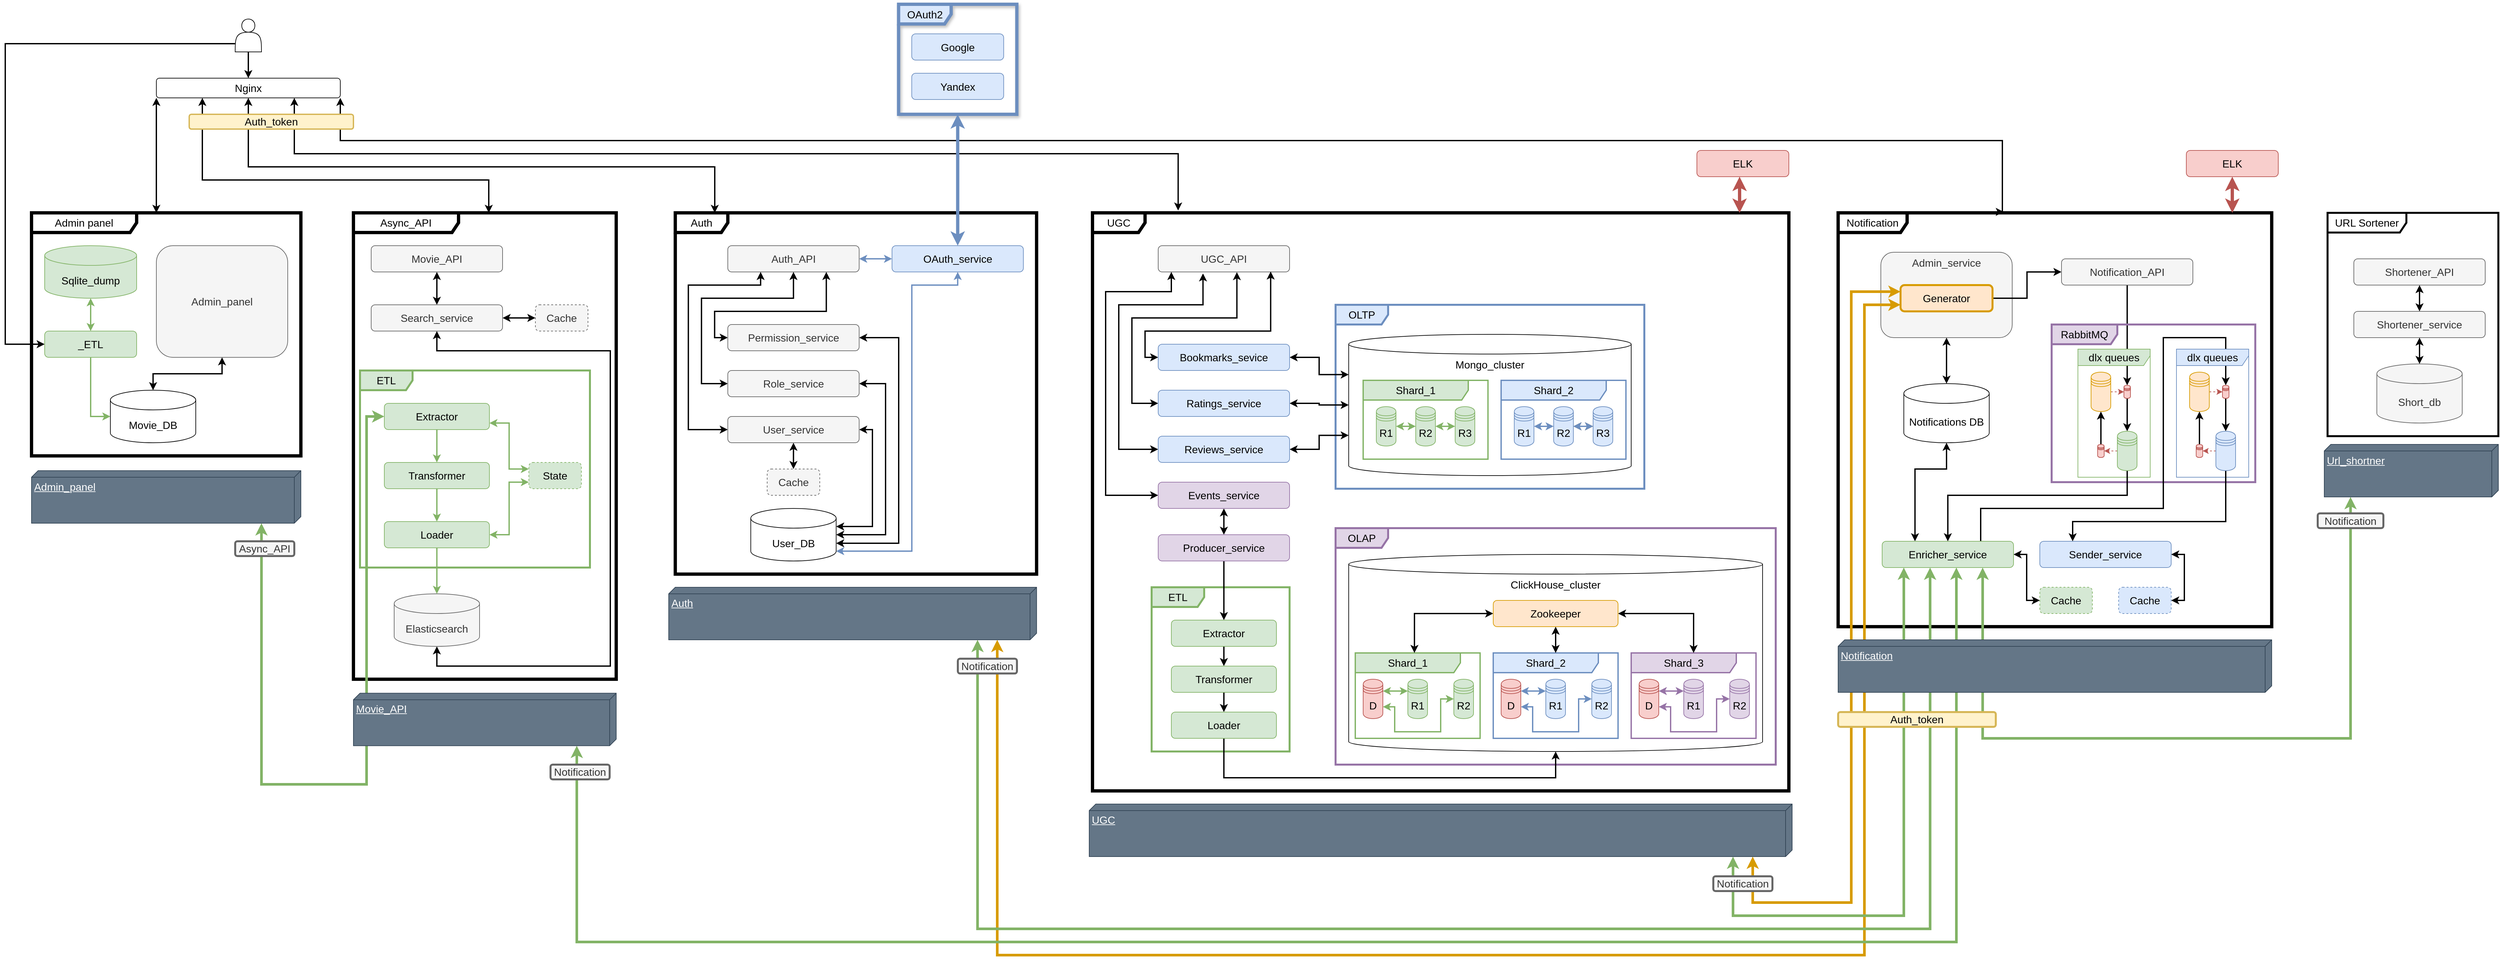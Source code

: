 <mxfile version="20.8.16" type="device"><diagram name="Page-1" id="5f0bae14-7c28-e335-631c-24af17079c00"><mxGraphModel dx="731" dy="1685" grid="1" gridSize="10" guides="1" tooltips="1" connect="1" arrows="1" fold="1" page="1" pageScale="1" pageWidth="1654" pageHeight="1169" background="none" math="0" shadow="0"><root><mxCell id="0"/><mxCell id="1" parent="0"/><mxCell id="Eb74jcbBmfAYv8j1r35D-491" value="Notification" style="shape=umlFrame;whiteSpace=wrap;html=1;fontSize=16;width=105;height=30;strokeWidth=5;" parent="1" vertex="1"><mxGeometry x="4740" y="1210" width="660" height="630" as="geometry"/></mxCell><mxCell id="Eb74jcbBmfAYv8j1r35D-489" value="URL Sortener" style="shape=umlFrame;whiteSpace=wrap;html=1;fontSize=16;width=120;height=30;strokeWidth=3;shadow=0;" parent="1" vertex="1"><mxGeometry x="5485" y="1210" width="260" height="340" as="geometry"/></mxCell><mxCell id="Eb74jcbBmfAYv8j1r35D-454" style="edgeStyle=orthogonalEdgeStyle;rounded=0;orthogonalLoop=1;jettySize=auto;html=1;exitX=0.5;exitY=1;exitDx=0;exitDy=0;entryX=0.5;entryY=0;entryDx=0;entryDy=0;strokeWidth=2;startArrow=none;startFill=0;endArrow=classic;endFill=1;" parent="1" source="Eb74jcbBmfAYv8j1r35D-439" target="Eb74jcbBmfAYv8j1r35D-447" edge="1"><mxGeometry relative="1" as="geometry"/></mxCell><mxCell id="Eb74jcbBmfAYv8j1r35D-482" value="RabbitMQ" style="shape=umlFrame;whiteSpace=wrap;html=1;fontSize=16;width=100;height=30;strokeWidth=3;shadow=0;fillColor=#e1d5e7;strokeColor=#9673a6;" parent="1" vertex="1"><mxGeometry x="5065" y="1380" width="310" height="240" as="geometry"/></mxCell><mxCell id="Eb74jcbBmfAYv8j1r35D-458" value="dlx queues" style="shape=umlFrame;whiteSpace=wrap;html=1;fontSize=16;width=110;height=25;strokeWidth=1;shadow=0;fillColor=#d5e8d4;strokeColor=#82b366;" parent="1" vertex="1"><mxGeometry x="5105" y="1417.5" width="110" height="195" as="geometry"/></mxCell><mxCell id="Eb74jcbBmfAYv8j1r35D-469" style="edgeStyle=orthogonalEdgeStyle;rounded=0;orthogonalLoop=1;jettySize=auto;html=1;exitX=0.75;exitY=0;exitDx=0;exitDy=0;strokeWidth=2;startArrow=none;startFill=0;endArrow=classic;endFill=1;entryX=0.5;entryY=0;entryDx=0;entryDy=0;" parent="1" source="Eb74jcbBmfAYv8j1r35D-440" target="Eb74jcbBmfAYv8j1r35D-464" edge="1"><mxGeometry relative="1" as="geometry"><Array as="points"><mxPoint x="4957" y="1660"/><mxPoint x="5235" y="1660"/><mxPoint x="5235" y="1400"/><mxPoint x="5330" y="1400"/></Array></mxGeometry></mxCell><mxCell id="Eb74jcbBmfAYv8j1r35D-467" value="dlx queues" style="shape=umlFrame;whiteSpace=wrap;html=1;fontSize=16;width=110;height=25;strokeWidth=1;shadow=0;fillColor=#dae8fc;strokeColor=#6c8ebf;" parent="1" vertex="1"><mxGeometry x="5255" y="1417.5" width="110" height="195" as="geometry"/></mxCell><mxCell id="Eb74jcbBmfAYv8j1r35D-430" value="UGC" style="shape=umlFrame;whiteSpace=wrap;html=1;fontSize=16;width=80;height=30;strokeWidth=5;" parent="1" vertex="1"><mxGeometry x="3605" y="1210" width="1060" height="880" as="geometry"/></mxCell><mxCell id="Eb74jcbBmfAYv8j1r35D-418" value="OLAP" style="shape=umlFrame;whiteSpace=wrap;html=1;fontSize=16;width=80;height=30;strokeWidth=3;shadow=0;fillColor=#e1d5e7;strokeColor=#9673a6;" parent="1" vertex="1"><mxGeometry x="3975" y="1690" width="670" height="360" as="geometry"/></mxCell><mxCell id="Eb74jcbBmfAYv8j1r35D-416" value="ClickHouse_cluster" style="shape=cylinder3;whiteSpace=wrap;html=1;boundedLbl=1;backgroundOutline=1;size=15;fontSize=16;horizontal=1;verticalAlign=top;" parent="1" vertex="1"><mxGeometry x="3995" y="1730" width="630" height="300" as="geometry"/></mxCell><mxCell id="Eb74jcbBmfAYv8j1r35D-384" value="OLTP" style="shape=umlFrame;whiteSpace=wrap;html=1;fontSize=16;width=80;height=30;strokeWidth=3;shadow=0;fillColor=#dae8fc;strokeColor=#6c8ebf;" parent="1" vertex="1"><mxGeometry x="3975" y="1350" width="470" height="280" as="geometry"/></mxCell><mxCell id="Eb74jcbBmfAYv8j1r35D-361" value="Mongo_cluster" style="shape=cylinder3;whiteSpace=wrap;html=1;boundedLbl=1;backgroundOutline=1;size=15;fontSize=16;horizontal=1;verticalAlign=top;" parent="1" vertex="1"><mxGeometry x="3995" y="1395" width="430" height="215" as="geometry"/></mxCell><mxCell id="Eb74jcbBmfAYv8j1r35D-381" value="Shard_2" style="shape=umlFrame;whiteSpace=wrap;html=1;fontSize=16;width=160;height=30;strokeWidth=2;shadow=0;fillColor=#dae8fc;strokeColor=#6c8ebf;" parent="1" vertex="1"><mxGeometry x="4227" y="1465" width="190" height="120" as="geometry"/></mxCell><mxCell id="Eb74jcbBmfAYv8j1r35D-375" value="Shard_1" style="shape=umlFrame;whiteSpace=wrap;html=1;fontSize=16;width=160;height=30;strokeWidth=2;shadow=0;fillColor=#d5e8d4;strokeColor=#82b366;" parent="1" vertex="1"><mxGeometry x="4017" y="1465" width="190" height="120" as="geometry"/></mxCell><mxCell id="Eb74jcbBmfAYv8j1r35D-346" value="ETL" style="shape=umlFrame;whiteSpace=wrap;html=1;fontSize=16;width=80;height=30;strokeWidth=3;shadow=0;fillColor=#d5e8d4;strokeColor=#82b366;" parent="1" vertex="1"><mxGeometry x="3695" y="1780" width="210" height="250" as="geometry"/></mxCell><mxCell id="Eb74jcbBmfAYv8j1r35D-264" value="Admin panel" style="shape=umlFrame;whiteSpace=wrap;html=1;fontSize=16;width=160;height=30;strokeWidth=5;" parent="1" vertex="1"><mxGeometry x="1990" y="1210" width="410" height="370" as="geometry"/></mxCell><mxCell id="Eb74jcbBmfAYv8j1r35D-298" value="Async_API" style="shape=umlFrame;whiteSpace=wrap;html=1;fontSize=16;width=160;height=30;strokeWidth=5;" parent="1" vertex="1"><mxGeometry x="2480" y="1210" width="400" height="710" as="geometry"/></mxCell><mxCell id="Eb74jcbBmfAYv8j1r35D-292" value="ETL" style="shape=umlFrame;whiteSpace=wrap;html=1;fontSize=16;width=80;height=30;strokeWidth=3;fillColor=#d5e8d4;strokeColor=#82b366;shadow=0;" parent="1" vertex="1"><mxGeometry x="2490" y="1450" width="350" height="300" as="geometry"/></mxCell><mxCell id="Eb74jcbBmfAYv8j1r35D-334" value="OAuth2" style="shape=umlFrame;whiteSpace=wrap;html=1;fontSize=16;width=80;height=30;strokeWidth=5;fillColor=#dae8fc;strokeColor=#6c8ebf;shadow=1;" parent="1" vertex="1"><mxGeometry x="3309.82" y="892.5" width="180" height="167.5" as="geometry"/></mxCell><mxCell id="Eb74jcbBmfAYv8j1r35D-336" value="Auth" style="shape=umlFrame;whiteSpace=wrap;html=1;fontSize=16;width=80;height=30;strokeWidth=5;" parent="1" vertex="1"><mxGeometry x="2969.91" y="1210" width="550" height="550" as="geometry"/></mxCell><mxCell id="Eb74jcbBmfAYv8j1r35D-493" style="edgeStyle=orthogonalEdgeStyle;rounded=0;orthogonalLoop=1;jettySize=auto;html=1;exitX=0;exitY=1;exitDx=0;exitDy=0;strokeWidth=2;startArrow=classic;startFill=1;endArrow=classic;endFill=1;" parent="1" source="Eb74jcbBmfAYv8j1r35D-250" edge="1"><mxGeometry relative="1" as="geometry"><mxPoint x="2180" y="1210" as="targetPoint"/><Array as="points"><mxPoint x="2180" y="1209"/></Array></mxGeometry></mxCell><mxCell id="Eb74jcbBmfAYv8j1r35D-496" style="edgeStyle=orthogonalEdgeStyle;rounded=0;orthogonalLoop=1;jettySize=auto;html=1;exitX=0.25;exitY=1;exitDx=0;exitDy=0;strokeWidth=2;startArrow=classic;startFill=1;endArrow=classic;endFill=1;" parent="1" source="Eb74jcbBmfAYv8j1r35D-250" target="Eb74jcbBmfAYv8j1r35D-298" edge="1"><mxGeometry relative="1" as="geometry"><Array as="points"><mxPoint x="2250" y="1160"/><mxPoint x="2686" y="1160"/></Array></mxGeometry></mxCell><mxCell id="Eb74jcbBmfAYv8j1r35D-497" style="edgeStyle=orthogonalEdgeStyle;rounded=0;orthogonalLoop=1;jettySize=auto;html=1;exitX=0.5;exitY=1;exitDx=0;exitDy=0;strokeWidth=2;startArrow=classic;startFill=1;endArrow=classic;endFill=1;" parent="1" source="Eb74jcbBmfAYv8j1r35D-250" target="Eb74jcbBmfAYv8j1r35D-336" edge="1"><mxGeometry relative="1" as="geometry"><Array as="points"><mxPoint x="2320" y="1140"/><mxPoint x="3030" y="1140"/></Array></mxGeometry></mxCell><mxCell id="Eb74jcbBmfAYv8j1r35D-499" style="edgeStyle=orthogonalEdgeStyle;rounded=0;orthogonalLoop=1;jettySize=auto;html=1;exitX=0.75;exitY=1;exitDx=0;exitDy=0;entryX=0.123;entryY=-0.004;entryDx=0;entryDy=0;entryPerimeter=0;strokeWidth=2;startArrow=classic;startFill=1;endArrow=classic;endFill=1;" parent="1" source="Eb74jcbBmfAYv8j1r35D-250" target="Eb74jcbBmfAYv8j1r35D-430" edge="1"><mxGeometry relative="1" as="geometry"><Array as="points"><mxPoint x="2390" y="1120"/><mxPoint x="3735" y="1120"/></Array></mxGeometry></mxCell><mxCell id="Eb74jcbBmfAYv8j1r35D-500" style="edgeStyle=orthogonalEdgeStyle;rounded=0;orthogonalLoop=1;jettySize=auto;html=1;exitX=1;exitY=1;exitDx=0;exitDy=0;entryX=0.382;entryY=-0.002;entryDx=0;entryDy=0;entryPerimeter=0;strokeWidth=2;startArrow=classic;startFill=1;endArrow=classic;endFill=1;" parent="1" source="Eb74jcbBmfAYv8j1r35D-250" target="Eb74jcbBmfAYv8j1r35D-491" edge="1"><mxGeometry relative="1" as="geometry"><Array as="points"><mxPoint x="2460" y="1100"/><mxPoint x="4990" y="1100"/></Array></mxGeometry></mxCell><mxCell id="Eb74jcbBmfAYv8j1r35D-250" value="Nginx" style="rounded=1;whiteSpace=wrap;html=1;fontSize=16;" parent="1" vertex="1"><mxGeometry x="2180" y="1005" width="280" height="30" as="geometry"/></mxCell><mxCell id="Eb74jcbBmfAYv8j1r35D-251" style="edgeStyle=orthogonalEdgeStyle;rounded=0;orthogonalLoop=1;jettySize=auto;html=1;exitX=0.5;exitY=1;exitDx=0;exitDy=0;entryX=0.5;entryY=0;entryDx=0;entryDy=0;strokeWidth=2;fontSize=16;" parent="1" source="Eb74jcbBmfAYv8j1r35D-252" target="Eb74jcbBmfAYv8j1r35D-250" edge="1"><mxGeometry relative="1" as="geometry"/></mxCell><mxCell id="Eb74jcbBmfAYv8j1r35D-494" style="edgeStyle=orthogonalEdgeStyle;rounded=0;orthogonalLoop=1;jettySize=auto;html=1;exitX=0;exitY=0.75;exitDx=0;exitDy=0;entryX=0;entryY=0.5;entryDx=0;entryDy=0;strokeWidth=2;startArrow=none;startFill=0;endArrow=classic;endFill=1;" parent="1" source="Eb74jcbBmfAYv8j1r35D-252" target="Eb74jcbBmfAYv8j1r35D-254" edge="1"><mxGeometry relative="1" as="geometry"><Array as="points"><mxPoint x="1950" y="953"/><mxPoint x="1950" y="1410"/></Array></mxGeometry></mxCell><mxCell id="Eb74jcbBmfAYv8j1r35D-252" value="" style="shape=actor;whiteSpace=wrap;html=1;fontSize=16;" parent="1" vertex="1"><mxGeometry x="2300" y="915" width="40" height="50" as="geometry"/></mxCell><mxCell id="Eb74jcbBmfAYv8j1r35D-253" value="Sqlite_dump" style="shape=cylinder3;whiteSpace=wrap;html=1;boundedLbl=1;backgroundOutline=1;size=15;fontSize=16;fillColor=#d5e8d4;strokeColor=#82b366;" parent="1" vertex="1"><mxGeometry x="2010" y="1260" width="140" height="80" as="geometry"/></mxCell><mxCell id="Eb74jcbBmfAYv8j1r35D-260" style="edgeStyle=orthogonalEdgeStyle;rounded=0;orthogonalLoop=1;jettySize=auto;html=1;exitX=0.5;exitY=0;exitDx=0;exitDy=0;entryX=0.5;entryY=1;entryDx=0;entryDy=0;entryPerimeter=0;strokeWidth=2;startArrow=classic;startFill=1;endArrow=classic;endFill=1;fillColor=#d5e8d4;strokeColor=#82b366;" parent="1" source="Eb74jcbBmfAYv8j1r35D-254" target="Eb74jcbBmfAYv8j1r35D-253" edge="1"><mxGeometry relative="1" as="geometry"/></mxCell><mxCell id="Eb74jcbBmfAYv8j1r35D-431" style="edgeStyle=orthogonalEdgeStyle;rounded=0;orthogonalLoop=1;jettySize=auto;html=1;exitX=0.5;exitY=1;exitDx=0;exitDy=0;entryX=0;entryY=0.5;entryDx=0;entryDy=0;entryPerimeter=0;strokeWidth=2;startArrow=none;startFill=0;endArrow=classic;endFill=1;fillColor=#d5e8d4;strokeColor=#82b366;" parent="1" source="Eb74jcbBmfAYv8j1r35D-254" target="Eb74jcbBmfAYv8j1r35D-258" edge="1"><mxGeometry relative="1" as="geometry"/></mxCell><mxCell id="Eb74jcbBmfAYv8j1r35D-254" value="_ETL" style="rounded=1;whiteSpace=wrap;html=1;fontSize=16;fillColor=#d5e8d4;strokeColor=#82b366;" parent="1" vertex="1"><mxGeometry x="2010" y="1390" width="140" height="40" as="geometry"/></mxCell><mxCell id="Eb74jcbBmfAYv8j1r35D-258" value="Movie_DB" style="shape=cylinder3;whiteSpace=wrap;html=1;boundedLbl=1;backgroundOutline=1;size=15;fontSize=16;" parent="1" vertex="1"><mxGeometry x="2110" y="1480" width="130" height="80" as="geometry"/></mxCell><mxCell id="Eb74jcbBmfAYv8j1r35D-432" style="edgeStyle=orthogonalEdgeStyle;rounded=0;orthogonalLoop=1;jettySize=auto;html=1;exitX=0.5;exitY=1;exitDx=0;exitDy=0;entryX=0.5;entryY=0;entryDx=0;entryDy=0;entryPerimeter=0;strokeWidth=2;startArrow=classic;startFill=1;endArrow=classic;endFill=1;" parent="1" source="Eb74jcbBmfAYv8j1r35D-262" target="Eb74jcbBmfAYv8j1r35D-258" edge="1"><mxGeometry relative="1" as="geometry"/></mxCell><mxCell id="Eb74jcbBmfAYv8j1r35D-262" value="Admin_panel" style="rounded=1;whiteSpace=wrap;html=1;fontSize=16;fillColor=#f5f5f5;strokeColor=#666666;fontColor=#333333;" parent="1" vertex="1"><mxGeometry x="2180" y="1260" width="200" height="170" as="geometry"/></mxCell><mxCell id="Eb74jcbBmfAYv8j1r35D-266" value="Movie_API" style="rounded=1;whiteSpace=wrap;html=1;fontSize=16;fillColor=#f5f5f5;strokeColor=#666666;fontColor=#333333;" parent="1" vertex="1"><mxGeometry x="2507" y="1260" width="200" height="40" as="geometry"/></mxCell><mxCell id="Eb74jcbBmfAYv8j1r35D-268" style="edgeStyle=orthogonalEdgeStyle;rounded=0;orthogonalLoop=1;jettySize=auto;html=1;exitX=0.5;exitY=0;exitDx=0;exitDy=0;entryX=0.5;entryY=1;entryDx=0;entryDy=0;strokeWidth=2;startArrow=classic;startFill=1;endArrow=classic;endFill=1;" parent="1" source="Eb74jcbBmfAYv8j1r35D-267" target="Eb74jcbBmfAYv8j1r35D-266" edge="1"><mxGeometry relative="1" as="geometry"/></mxCell><mxCell id="Eb74jcbBmfAYv8j1r35D-270" style="edgeStyle=orthogonalEdgeStyle;rounded=0;orthogonalLoop=1;jettySize=auto;html=1;exitX=1;exitY=0.5;exitDx=0;exitDy=0;entryX=0;entryY=0.5;entryDx=0;entryDy=0;strokeWidth=2;startArrow=classic;startFill=1;endArrow=classic;endFill=1;" parent="1" source="Eb74jcbBmfAYv8j1r35D-267" target="Eb74jcbBmfAYv8j1r35D-269" edge="1"><mxGeometry relative="1" as="geometry"/></mxCell><mxCell id="Eb74jcbBmfAYv8j1r35D-267" value="Search_service" style="rounded=1;whiteSpace=wrap;html=1;fontSize=16;fillColor=#f5f5f5;strokeColor=#666666;fontColor=#333333;" parent="1" vertex="1"><mxGeometry x="2507" y="1350" width="200" height="40" as="geometry"/></mxCell><mxCell id="Eb74jcbBmfAYv8j1r35D-269" value="Cache" style="rounded=1;whiteSpace=wrap;html=1;fontSize=16;fillColor=#f5f5f5;strokeColor=#666666;fontColor=#333333;dashed=1;" parent="1" vertex="1"><mxGeometry x="2757" y="1350" width="80" height="40" as="geometry"/></mxCell><mxCell id="Eb74jcbBmfAYv8j1r35D-297" style="edgeStyle=orthogonalEdgeStyle;rounded=0;orthogonalLoop=1;jettySize=auto;html=1;exitX=0.5;exitY=1;exitDx=0;exitDy=0;exitPerimeter=0;entryX=0.5;entryY=1;entryDx=0;entryDy=0;strokeWidth=2;startArrow=classic;startFill=1;endArrow=classic;endFill=1;" parent="1" source="Eb74jcbBmfAYv8j1r35D-271" target="Eb74jcbBmfAYv8j1r35D-267" edge="1"><mxGeometry relative="1" as="geometry"><Array as="points"><mxPoint x="2607" y="1900"/><mxPoint x="2871" y="1900"/><mxPoint x="2871" y="1420"/><mxPoint x="2607" y="1420"/></Array></mxGeometry></mxCell><mxCell id="Eb74jcbBmfAYv8j1r35D-271" value="Elasticsearch" style="shape=cylinder3;whiteSpace=wrap;html=1;boundedLbl=1;backgroundOutline=1;size=15;fontSize=16;fillColor=#f5f5f5;fontColor=#333333;strokeColor=#666666;" parent="1" vertex="1"><mxGeometry x="2542" y="1790" width="130" height="80" as="geometry"/></mxCell><mxCell id="Eb74jcbBmfAYv8j1r35D-278" style="edgeStyle=orthogonalEdgeStyle;rounded=0;orthogonalLoop=1;jettySize=auto;html=1;exitX=0.5;exitY=1;exitDx=0;exitDy=0;entryX=0.5;entryY=0;entryDx=0;entryDy=0;strokeWidth=2;startArrow=none;startFill=0;endArrow=classic;endFill=1;fillColor=#d5e8d4;strokeColor=#82b366;" parent="1" source="Eb74jcbBmfAYv8j1r35D-272" target="Eb74jcbBmfAYv8j1r35D-273" edge="1"><mxGeometry relative="1" as="geometry"/></mxCell><mxCell id="Eb74jcbBmfAYv8j1r35D-295" style="edgeStyle=orthogonalEdgeStyle;rounded=0;orthogonalLoop=1;jettySize=auto;html=1;exitX=1;exitY=0.75;exitDx=0;exitDy=0;entryX=0;entryY=0.25;entryDx=0;entryDy=0;strokeWidth=2;startArrow=classic;startFill=1;endArrow=classic;endFill=1;fillColor=#d5e8d4;strokeColor=#82b366;" parent="1" source="Eb74jcbBmfAYv8j1r35D-272" target="Eb74jcbBmfAYv8j1r35D-275" edge="1"><mxGeometry relative="1" as="geometry"/></mxCell><mxCell id="Eb74jcbBmfAYv8j1r35D-300" style="edgeStyle=orthogonalEdgeStyle;rounded=0;orthogonalLoop=1;jettySize=auto;html=1;exitX=0;exitY=0.5;exitDx=0;exitDy=0;strokeWidth=4;startArrow=none;startFill=1;endArrow=classic;endFill=1;fillColor=#d5e8d4;strokeColor=#82b366;" parent="1" source="Eb74jcbBmfAYv8j1r35D-560" target="Eb74jcbBmfAYv8j1r35D-559" edge="1"><mxGeometry relative="1" as="geometry"><mxPoint x="2130" y="1520" as="targetPoint"/><Array as="points"><mxPoint x="2340" y="1721"/></Array></mxGeometry></mxCell><mxCell id="Eb74jcbBmfAYv8j1r35D-272" value="Extractor" style="rounded=1;whiteSpace=wrap;html=1;fontSize=16;fillColor=#d5e8d4;strokeColor=#82b366;" parent="1" vertex="1"><mxGeometry x="2527" y="1500" width="160" height="40" as="geometry"/></mxCell><mxCell id="Eb74jcbBmfAYv8j1r35D-279" style="edgeStyle=orthogonalEdgeStyle;rounded=0;orthogonalLoop=1;jettySize=auto;html=1;exitX=0.5;exitY=1;exitDx=0;exitDy=0;entryX=0.5;entryY=0;entryDx=0;entryDy=0;strokeWidth=2;startArrow=none;startFill=0;endArrow=classic;endFill=1;fillColor=#d5e8d4;strokeColor=#82b366;" parent="1" source="Eb74jcbBmfAYv8j1r35D-273" target="Eb74jcbBmfAYv8j1r35D-274" edge="1"><mxGeometry relative="1" as="geometry"/></mxCell><mxCell id="Eb74jcbBmfAYv8j1r35D-273" value="Transformer" style="rounded=1;whiteSpace=wrap;html=1;fontSize=16;fillColor=#d5e8d4;strokeColor=#82b366;" parent="1" vertex="1"><mxGeometry x="2527" y="1590" width="160" height="40" as="geometry"/></mxCell><mxCell id="Eb74jcbBmfAYv8j1r35D-294" style="edgeStyle=orthogonalEdgeStyle;rounded=0;orthogonalLoop=1;jettySize=auto;html=1;exitX=1;exitY=0.5;exitDx=0;exitDy=0;entryX=0;entryY=0.75;entryDx=0;entryDy=0;strokeWidth=2;startArrow=classic;startFill=1;endArrow=classic;endFill=1;fillColor=#d5e8d4;strokeColor=#82b366;" parent="1" source="Eb74jcbBmfAYv8j1r35D-274" target="Eb74jcbBmfAYv8j1r35D-275" edge="1"><mxGeometry relative="1" as="geometry"/></mxCell><mxCell id="Eb74jcbBmfAYv8j1r35D-296" style="edgeStyle=orthogonalEdgeStyle;rounded=0;orthogonalLoop=1;jettySize=auto;html=1;exitX=0.5;exitY=1;exitDx=0;exitDy=0;entryX=0.5;entryY=0;entryDx=0;entryDy=0;entryPerimeter=0;strokeWidth=2;startArrow=none;startFill=0;endArrow=classic;endFill=1;fillColor=#d5e8d4;strokeColor=#82b366;" parent="1" source="Eb74jcbBmfAYv8j1r35D-274" target="Eb74jcbBmfAYv8j1r35D-271" edge="1"><mxGeometry relative="1" as="geometry"/></mxCell><mxCell id="Eb74jcbBmfAYv8j1r35D-274" value="Loader" style="rounded=1;whiteSpace=wrap;html=1;fontSize=16;fillColor=#d5e8d4;strokeColor=#82b366;" parent="1" vertex="1"><mxGeometry x="2527" y="1680" width="160" height="40" as="geometry"/></mxCell><mxCell id="Eb74jcbBmfAYv8j1r35D-275" value="State" style="rounded=1;whiteSpace=wrap;html=1;fontSize=16;fillColor=#d5e8d4;strokeColor=#82b366;dashed=1;" parent="1" vertex="1"><mxGeometry x="2747" y="1590" width="80" height="40" as="geometry"/></mxCell><mxCell id="Eb74jcbBmfAYv8j1r35D-326" style="edgeStyle=orthogonalEdgeStyle;rounded=0;orthogonalLoop=1;jettySize=auto;html=1;exitX=1;exitY=0.5;exitDx=0;exitDy=0;entryX=0;entryY=0.5;entryDx=0;entryDy=0;strokeWidth=2;startArrow=classic;startFill=1;endArrow=classic;endFill=1;fillColor=#dae8fc;strokeColor=#6c8ebf;" parent="1" source="Eb74jcbBmfAYv8j1r35D-301" target="Eb74jcbBmfAYv8j1r35D-302" edge="1"><mxGeometry relative="1" as="geometry"/></mxCell><mxCell id="Eb74jcbBmfAYv8j1r35D-301" value="Auth_API" style="rounded=1;whiteSpace=wrap;html=1;fontSize=16;fillColor=#f5f5f5;strokeColor=#666666;fontColor=#333333;" parent="1" vertex="1"><mxGeometry x="3049.82" y="1260" width="200" height="40" as="geometry"/></mxCell><mxCell id="Eb74jcbBmfAYv8j1r35D-327" style="edgeStyle=orthogonalEdgeStyle;rounded=0;orthogonalLoop=1;jettySize=auto;html=1;exitX=0.5;exitY=1;exitDx=0;exitDy=0;entryX=1;entryY=1;entryDx=0;entryDy=-15;entryPerimeter=0;strokeWidth=2;startArrow=classic;startFill=1;endArrow=classic;endFill=1;fillColor=#dae8fc;strokeColor=#6c8ebf;" parent="1" source="Eb74jcbBmfAYv8j1r35D-302" target="Eb74jcbBmfAYv8j1r35D-307" edge="1"><mxGeometry relative="1" as="geometry"><Array as="points"><mxPoint x="3400" y="1320"/><mxPoint x="3330" y="1320"/><mxPoint x="3330" y="1725"/></Array></mxGeometry></mxCell><mxCell id="Eb74jcbBmfAYv8j1r35D-335" style="edgeStyle=orthogonalEdgeStyle;rounded=0;orthogonalLoop=1;jettySize=auto;html=1;exitX=0.5;exitY=0;exitDx=0;exitDy=0;strokeWidth=5;startArrow=classic;startFill=1;endArrow=classic;endFill=1;fillColor=#dae8fc;strokeColor=#6c8ebf;" parent="1" source="Eb74jcbBmfAYv8j1r35D-302" target="Eb74jcbBmfAYv8j1r35D-334" edge="1"><mxGeometry relative="1" as="geometry"/></mxCell><mxCell id="Eb74jcbBmfAYv8j1r35D-302" value="OAuth_service" style="rounded=1;whiteSpace=wrap;html=1;fontSize=16;fillColor=#dae8fc;strokeColor=#6c8ebf;" parent="1" vertex="1"><mxGeometry x="3299.82" y="1260" width="200" height="40" as="geometry"/></mxCell><mxCell id="Eb74jcbBmfAYv8j1r35D-318" style="edgeStyle=orthogonalEdgeStyle;rounded=0;orthogonalLoop=1;jettySize=auto;html=1;exitX=0.5;exitY=1;exitDx=0;exitDy=0;entryX=0.5;entryY=0;entryDx=0;entryDy=0;strokeWidth=2;startArrow=classic;startFill=1;endArrow=classic;endFill=1;" parent="1" source="Eb74jcbBmfAYv8j1r35D-303" target="Eb74jcbBmfAYv8j1r35D-317" edge="1"><mxGeometry relative="1" as="geometry"/></mxCell><mxCell id="Eb74jcbBmfAYv8j1r35D-323" style="edgeStyle=orthogonalEdgeStyle;rounded=0;orthogonalLoop=1;jettySize=auto;html=1;exitX=0;exitY=0.5;exitDx=0;exitDy=0;entryX=0.25;entryY=1;entryDx=0;entryDy=0;strokeWidth=2;startArrow=classic;startFill=1;endArrow=classic;endFill=1;" parent="1" source="Eb74jcbBmfAYv8j1r35D-303" target="Eb74jcbBmfAYv8j1r35D-301" edge="1"><mxGeometry relative="1" as="geometry"><Array as="points"><mxPoint x="2989.82" y="1540"/><mxPoint x="2989.82" y="1320"/><mxPoint x="3099.82" y="1320"/></Array></mxGeometry></mxCell><mxCell id="Eb74jcbBmfAYv8j1r35D-330" style="edgeStyle=orthogonalEdgeStyle;rounded=0;orthogonalLoop=1;jettySize=auto;html=1;exitX=1;exitY=0.5;exitDx=0;exitDy=0;entryX=1;entryY=0;entryDx=0;entryDy=27.5;entryPerimeter=0;strokeWidth=2;startArrow=classic;startFill=1;endArrow=classic;endFill=1;" parent="1" source="Eb74jcbBmfAYv8j1r35D-303" target="Eb74jcbBmfAYv8j1r35D-307" edge="1"><mxGeometry relative="1" as="geometry"><Array as="points"><mxPoint x="3270" y="1540"/><mxPoint x="3270" y="1688"/></Array></mxGeometry></mxCell><mxCell id="Eb74jcbBmfAYv8j1r35D-303" value="User_service" style="rounded=1;whiteSpace=wrap;html=1;fontSize=16;fillColor=#f5f5f5;strokeColor=#666666;fontColor=#333333;" parent="1" vertex="1"><mxGeometry x="3049.82" y="1520" width="200" height="40" as="geometry"/></mxCell><mxCell id="Eb74jcbBmfAYv8j1r35D-325" style="edgeStyle=orthogonalEdgeStyle;rounded=0;orthogonalLoop=1;jettySize=auto;html=1;exitX=0;exitY=0.5;exitDx=0;exitDy=0;entryX=0.75;entryY=1;entryDx=0;entryDy=0;strokeWidth=2;startArrow=classic;startFill=1;endArrow=classic;endFill=1;" parent="1" source="Eb74jcbBmfAYv8j1r35D-304" target="Eb74jcbBmfAYv8j1r35D-301" edge="1"><mxGeometry relative="1" as="geometry"><Array as="points"><mxPoint x="3029.82" y="1400"/><mxPoint x="3029.82" y="1360"/><mxPoint x="3199.82" y="1360"/></Array></mxGeometry></mxCell><mxCell id="Eb74jcbBmfAYv8j1r35D-328" style="edgeStyle=orthogonalEdgeStyle;rounded=0;orthogonalLoop=1;jettySize=auto;html=1;exitX=1;exitY=0.5;exitDx=0;exitDy=0;entryX=1;entryY=0;entryDx=0;entryDy=52.5;entryPerimeter=0;strokeWidth=2;startArrow=classic;startFill=1;endArrow=classic;endFill=1;" parent="1" source="Eb74jcbBmfAYv8j1r35D-304" target="Eb74jcbBmfAYv8j1r35D-307" edge="1"><mxGeometry relative="1" as="geometry"><Array as="points"><mxPoint x="3310" y="1400"/><mxPoint x="3310" y="1713"/><mxPoint x="3215" y="1713"/></Array></mxGeometry></mxCell><mxCell id="Eb74jcbBmfAYv8j1r35D-304" value="Permission_service" style="rounded=1;whiteSpace=wrap;html=1;fontSize=16;fillColor=#f5f5f5;strokeColor=#666666;fontColor=#333333;" parent="1" vertex="1"><mxGeometry x="3049.82" y="1380" width="200" height="40" as="geometry"/></mxCell><mxCell id="Eb74jcbBmfAYv8j1r35D-324" style="edgeStyle=orthogonalEdgeStyle;rounded=0;orthogonalLoop=1;jettySize=auto;html=1;exitX=0;exitY=0.5;exitDx=0;exitDy=0;entryX=0.5;entryY=1;entryDx=0;entryDy=0;strokeWidth=2;startArrow=classic;startFill=1;endArrow=classic;endFill=1;" parent="1" source="Eb74jcbBmfAYv8j1r35D-306" target="Eb74jcbBmfAYv8j1r35D-301" edge="1"><mxGeometry relative="1" as="geometry"><Array as="points"><mxPoint x="3009.82" y="1470"/><mxPoint x="3009.82" y="1340"/><mxPoint x="3149.82" y="1340"/></Array></mxGeometry></mxCell><mxCell id="Eb74jcbBmfAYv8j1r35D-329" style="edgeStyle=orthogonalEdgeStyle;rounded=0;orthogonalLoop=1;jettySize=auto;html=1;exitX=1;exitY=0.5;exitDx=0;exitDy=0;entryX=1;entryY=0.5;entryDx=0;entryDy=0;entryPerimeter=0;strokeWidth=2;startArrow=classic;startFill=1;endArrow=classic;endFill=1;" parent="1" source="Eb74jcbBmfAYv8j1r35D-306" target="Eb74jcbBmfAYv8j1r35D-307" edge="1"><mxGeometry relative="1" as="geometry"><Array as="points"><mxPoint x="3290" y="1470"/><mxPoint x="3290" y="1700"/></Array></mxGeometry></mxCell><mxCell id="Eb74jcbBmfAYv8j1r35D-306" value="Role_service" style="rounded=1;whiteSpace=wrap;html=1;fontSize=16;fillColor=#f5f5f5;strokeColor=#666666;fontColor=#333333;" parent="1" vertex="1"><mxGeometry x="3049.82" y="1450" width="200" height="40" as="geometry"/></mxCell><mxCell id="Eb74jcbBmfAYv8j1r35D-307" value="User_DB" style="shape=cylinder3;whiteSpace=wrap;html=1;boundedLbl=1;backgroundOutline=1;size=15;fontSize=16;" parent="1" vertex="1"><mxGeometry x="3084.82" y="1660" width="130" height="80" as="geometry"/></mxCell><mxCell id="Eb74jcbBmfAYv8j1r35D-317" value="Cache" style="rounded=1;whiteSpace=wrap;html=1;fontSize=16;fillColor=#f5f5f5;strokeColor=#666666;fontColor=#333333;dashed=1;" parent="1" vertex="1"><mxGeometry x="3109.82" y="1600" width="80" height="40" as="geometry"/></mxCell><mxCell id="Eb74jcbBmfAYv8j1r35D-332" value="Google" style="rounded=1;whiteSpace=wrap;html=1;fontSize=16;fillColor=#dae8fc;strokeColor=#6c8ebf;" parent="1" vertex="1"><mxGeometry x="3329.82" y="937.5" width="140" height="40" as="geometry"/></mxCell><mxCell id="Eb74jcbBmfAYv8j1r35D-333" value="Yandex" style="rounded=1;whiteSpace=wrap;html=1;fontSize=16;fillColor=#dae8fc;strokeColor=#6c8ebf;" parent="1" vertex="1"><mxGeometry x="3329.82" y="997.5" width="140" height="40" as="geometry"/></mxCell><mxCell id="Eb74jcbBmfAYv8j1r35D-337" style="edgeStyle=orthogonalEdgeStyle;rounded=0;orthogonalLoop=1;jettySize=auto;html=1;exitX=0.5;exitY=1;exitDx=0;exitDy=0;entryX=0.5;entryY=0;entryDx=0;entryDy=0;strokeWidth=2;startArrow=none;startFill=0;endArrow=classic;endFill=1;" parent="1" source="Eb74jcbBmfAYv8j1r35D-339" target="Eb74jcbBmfAYv8j1r35D-341" edge="1"><mxGeometry relative="1" as="geometry"/></mxCell><mxCell id="Eb74jcbBmfAYv8j1r35D-339" value="Extractor" style="rounded=1;whiteSpace=wrap;html=1;fontSize=16;fillColor=#d5e8d4;strokeColor=#82b366;" parent="1" vertex="1"><mxGeometry x="3725" y="1830" width="160" height="40" as="geometry"/></mxCell><mxCell id="Eb74jcbBmfAYv8j1r35D-340" style="edgeStyle=orthogonalEdgeStyle;rounded=0;orthogonalLoop=1;jettySize=auto;html=1;exitX=0.5;exitY=1;exitDx=0;exitDy=0;entryX=0.5;entryY=0;entryDx=0;entryDy=0;strokeWidth=2;startArrow=none;startFill=0;endArrow=classic;endFill=1;" parent="1" source="Eb74jcbBmfAYv8j1r35D-341" target="Eb74jcbBmfAYv8j1r35D-344" edge="1"><mxGeometry relative="1" as="geometry"/></mxCell><mxCell id="Eb74jcbBmfAYv8j1r35D-341" value="Transformer" style="rounded=1;whiteSpace=wrap;html=1;fontSize=16;fillColor=#d5e8d4;strokeColor=#82b366;" parent="1" vertex="1"><mxGeometry x="3725" y="1900" width="160" height="40" as="geometry"/></mxCell><mxCell id="Eb74jcbBmfAYv8j1r35D-429" style="edgeStyle=orthogonalEdgeStyle;rounded=0;orthogonalLoop=1;jettySize=auto;html=1;exitX=0.5;exitY=1;exitDx=0;exitDy=0;entryX=0.5;entryY=1;entryDx=0;entryDy=0;entryPerimeter=0;strokeWidth=2;startArrow=none;startFill=0;endArrow=classic;endFill=1;" parent="1" source="Eb74jcbBmfAYv8j1r35D-344" target="Eb74jcbBmfAYv8j1r35D-416" edge="1"><mxGeometry relative="1" as="geometry"><Array as="points"><mxPoint x="3805" y="2070"/><mxPoint x="4310" y="2070"/></Array></mxGeometry></mxCell><mxCell id="Eb74jcbBmfAYv8j1r35D-344" value="Loader" style="rounded=1;whiteSpace=wrap;html=1;fontSize=16;fillColor=#d5e8d4;strokeColor=#82b366;" parent="1" vertex="1"><mxGeometry x="3725" y="1970" width="160" height="40" as="geometry"/></mxCell><mxCell id="Eb74jcbBmfAYv8j1r35D-347" value="UGC_API" style="rounded=1;whiteSpace=wrap;html=1;fontSize=16;fillColor=#f5f5f5;strokeColor=#666666;fontColor=#333333;" parent="1" vertex="1"><mxGeometry x="3705" y="1260" width="200" height="40" as="geometry"/></mxCell><mxCell id="Eb74jcbBmfAYv8j1r35D-354" style="edgeStyle=orthogonalEdgeStyle;rounded=0;orthogonalLoop=1;jettySize=auto;html=1;exitX=0;exitY=0.5;exitDx=0;exitDy=0;entryX=0.856;entryY=0.983;entryDx=0;entryDy=0;entryPerimeter=0;strokeWidth=2;startArrow=classic;startFill=1;endArrow=classic;endFill=1;" parent="1" source="Eb74jcbBmfAYv8j1r35D-348" target="Eb74jcbBmfAYv8j1r35D-347" edge="1"><mxGeometry relative="1" as="geometry"><Array as="points"><mxPoint x="3685" y="1430"/><mxPoint x="3685" y="1390"/><mxPoint x="3876" y="1390"/></Array></mxGeometry></mxCell><mxCell id="Eb74jcbBmfAYv8j1r35D-428" style="edgeStyle=orthogonalEdgeStyle;rounded=0;orthogonalLoop=1;jettySize=auto;html=1;exitX=1;exitY=0.5;exitDx=0;exitDy=0;entryX=0;entryY=0;entryDx=0;entryDy=61.25;entryPerimeter=0;strokeWidth=2;startArrow=classic;startFill=1;endArrow=classic;endFill=1;" parent="1" source="Eb74jcbBmfAYv8j1r35D-348" target="Eb74jcbBmfAYv8j1r35D-361" edge="1"><mxGeometry relative="1" as="geometry"/></mxCell><mxCell id="Eb74jcbBmfAYv8j1r35D-348" value="Bookmarks_sevice" style="rounded=1;whiteSpace=wrap;html=1;fontSize=16;fillColor=#dae8fc;strokeColor=#6c8ebf;" parent="1" vertex="1"><mxGeometry x="3705" y="1410" width="200" height="40" as="geometry"/></mxCell><mxCell id="Eb74jcbBmfAYv8j1r35D-358" style="edgeStyle=orthogonalEdgeStyle;rounded=0;orthogonalLoop=1;jettySize=auto;html=1;exitX=0;exitY=0.5;exitDx=0;exitDy=0;entryX=0.599;entryY=1.007;entryDx=0;entryDy=0;entryPerimeter=0;strokeWidth=2;startArrow=classic;startFill=1;endArrow=classic;endFill=1;" parent="1" source="Eb74jcbBmfAYv8j1r35D-349" target="Eb74jcbBmfAYv8j1r35D-347" edge="1"><mxGeometry relative="1" as="geometry"><Array as="points"><mxPoint x="3665" y="1500"/><mxPoint x="3665" y="1370"/><mxPoint x="3825" y="1370"/></Array></mxGeometry></mxCell><mxCell id="Eb74jcbBmfAYv8j1r35D-427" style="edgeStyle=orthogonalEdgeStyle;rounded=0;orthogonalLoop=1;jettySize=auto;html=1;exitX=1;exitY=0.5;exitDx=0;exitDy=0;entryX=0;entryY=0.5;entryDx=0;entryDy=0;entryPerimeter=0;strokeWidth=2;startArrow=classic;startFill=1;endArrow=classic;endFill=1;" parent="1" source="Eb74jcbBmfAYv8j1r35D-349" target="Eb74jcbBmfAYv8j1r35D-361" edge="1"><mxGeometry relative="1" as="geometry"/></mxCell><mxCell id="Eb74jcbBmfAYv8j1r35D-349" value="Ratings_service" style="rounded=1;whiteSpace=wrap;html=1;fontSize=16;fillColor=#dae8fc;strokeColor=#6c8ebf;" parent="1" vertex="1"><mxGeometry x="3705" y="1480" width="200" height="40" as="geometry"/></mxCell><mxCell id="Eb74jcbBmfAYv8j1r35D-359" style="edgeStyle=orthogonalEdgeStyle;rounded=0;orthogonalLoop=1;jettySize=auto;html=1;exitX=0;exitY=0.5;exitDx=0;exitDy=0;entryX=0.341;entryY=1.055;entryDx=0;entryDy=0;entryPerimeter=0;strokeWidth=2;startArrow=classic;startFill=1;endArrow=classic;endFill=1;" parent="1" source="Eb74jcbBmfAYv8j1r35D-350" target="Eb74jcbBmfAYv8j1r35D-347" edge="1"><mxGeometry relative="1" as="geometry"><Array as="points"><mxPoint x="3645" y="1570"/><mxPoint x="3645" y="1350"/><mxPoint x="3773" y="1350"/></Array></mxGeometry></mxCell><mxCell id="Eb74jcbBmfAYv8j1r35D-426" style="edgeStyle=orthogonalEdgeStyle;rounded=0;orthogonalLoop=1;jettySize=auto;html=1;exitX=1;exitY=0.5;exitDx=0;exitDy=0;entryX=0;entryY=0;entryDx=0;entryDy=153.75;entryPerimeter=0;strokeWidth=2;startArrow=classic;startFill=1;endArrow=classic;endFill=1;" parent="1" source="Eb74jcbBmfAYv8j1r35D-350" target="Eb74jcbBmfAYv8j1r35D-361" edge="1"><mxGeometry relative="1" as="geometry"/></mxCell><mxCell id="Eb74jcbBmfAYv8j1r35D-350" value="Reviews_service" style="rounded=1;whiteSpace=wrap;html=1;fontSize=16;fillColor=#dae8fc;strokeColor=#6c8ebf;" parent="1" vertex="1"><mxGeometry x="3705" y="1550" width="200" height="40" as="geometry"/></mxCell><mxCell id="Eb74jcbBmfAYv8j1r35D-355" style="edgeStyle=orthogonalEdgeStyle;rounded=0;orthogonalLoop=1;jettySize=auto;html=1;exitX=0;exitY=0.5;exitDx=0;exitDy=0;strokeWidth=2;startArrow=classic;startFill=1;endArrow=classic;endFill=1;" parent="1" source="Eb74jcbBmfAYv8j1r35D-351" edge="1"><mxGeometry relative="1" as="geometry"><mxPoint x="3725" y="1300" as="targetPoint"/><Array as="points"><mxPoint x="3625" y="1640"/><mxPoint x="3625" y="1330"/><mxPoint x="3725" y="1330"/></Array></mxGeometry></mxCell><mxCell id="Eb74jcbBmfAYv8j1r35D-360" style="edgeStyle=orthogonalEdgeStyle;rounded=0;orthogonalLoop=1;jettySize=auto;html=1;exitX=0.5;exitY=1;exitDx=0;exitDy=0;entryX=0.5;entryY=0;entryDx=0;entryDy=0;strokeWidth=2;startArrow=classic;startFill=1;endArrow=classic;endFill=1;" parent="1" source="Eb74jcbBmfAYv8j1r35D-351" target="Eb74jcbBmfAYv8j1r35D-352" edge="1"><mxGeometry relative="1" as="geometry"/></mxCell><mxCell id="Eb74jcbBmfAYv8j1r35D-351" value="Events_service" style="rounded=1;whiteSpace=wrap;html=1;fontSize=16;fillColor=#e1d5e7;strokeColor=#9673a6;" parent="1" vertex="1"><mxGeometry x="3705" y="1620" width="200" height="40" as="geometry"/></mxCell><mxCell id="Eb74jcbBmfAYv8j1r35D-419" style="edgeStyle=orthogonalEdgeStyle;rounded=0;orthogonalLoop=1;jettySize=auto;html=1;exitX=0.5;exitY=1;exitDx=0;exitDy=0;entryX=0.5;entryY=0;entryDx=0;entryDy=0;strokeWidth=2;startArrow=none;startFill=0;endArrow=classic;endFill=1;" parent="1" source="Eb74jcbBmfAYv8j1r35D-352" target="Eb74jcbBmfAYv8j1r35D-339" edge="1"><mxGeometry relative="1" as="geometry"/></mxCell><mxCell id="Eb74jcbBmfAYv8j1r35D-352" value="Producer_service" style="rounded=1;whiteSpace=wrap;html=1;fontSize=16;fillColor=#e1d5e7;strokeColor=#9673a6;" parent="1" vertex="1"><mxGeometry x="3705" y="1700" width="200" height="40" as="geometry"/></mxCell><mxCell id="Eb74jcbBmfAYv8j1r35D-371" style="edgeStyle=orthogonalEdgeStyle;rounded=0;orthogonalLoop=1;jettySize=auto;html=1;exitX=1;exitY=0.5;exitDx=0;exitDy=0;entryX=0;entryY=0.5;entryDx=0;entryDy=0;strokeWidth=2;startArrow=classic;startFill=1;endArrow=classic;endFill=1;fillColor=#d5e8d4;strokeColor=#82b366;" parent="1" source="Eb74jcbBmfAYv8j1r35D-368" target="Eb74jcbBmfAYv8j1r35D-369" edge="1"><mxGeometry relative="1" as="geometry"/></mxCell><mxCell id="Eb74jcbBmfAYv8j1r35D-368" value="R1" style="shape=datastore;whiteSpace=wrap;html=1;fontSize=16;fillColor=#d5e8d4;strokeColor=#82b366;" parent="1" vertex="1"><mxGeometry x="4037" y="1505" width="30" height="60" as="geometry"/></mxCell><mxCell id="Eb74jcbBmfAYv8j1r35D-372" style="edgeStyle=orthogonalEdgeStyle;rounded=0;orthogonalLoop=1;jettySize=auto;html=1;exitX=1;exitY=0.5;exitDx=0;exitDy=0;entryX=0;entryY=0.5;entryDx=0;entryDy=0;strokeWidth=2;startArrow=classic;startFill=1;endArrow=classic;endFill=1;fillColor=#d5e8d4;strokeColor=#82b366;" parent="1" source="Eb74jcbBmfAYv8j1r35D-369" target="Eb74jcbBmfAYv8j1r35D-370" edge="1"><mxGeometry relative="1" as="geometry"/></mxCell><mxCell id="Eb74jcbBmfAYv8j1r35D-369" value="R2" style="shape=datastore;whiteSpace=wrap;html=1;fontSize=16;fillColor=#d5e8d4;strokeColor=#82b366;" parent="1" vertex="1"><mxGeometry x="4097" y="1505" width="30" height="60" as="geometry"/></mxCell><mxCell id="Eb74jcbBmfAYv8j1r35D-370" value="R3" style="shape=datastore;whiteSpace=wrap;html=1;fontSize=16;fillColor=#d5e8d4;strokeColor=#82b366;" parent="1" vertex="1"><mxGeometry x="4157" y="1505" width="30" height="60" as="geometry"/></mxCell><mxCell id="Eb74jcbBmfAYv8j1r35D-376" style="edgeStyle=orthogonalEdgeStyle;rounded=0;orthogonalLoop=1;jettySize=auto;html=1;exitX=1;exitY=0.5;exitDx=0;exitDy=0;entryX=0;entryY=0.5;entryDx=0;entryDy=0;strokeWidth=2;startArrow=classic;startFill=1;endArrow=classic;endFill=1;fillColor=#dae8fc;strokeColor=#6c8ebf;" parent="1" source="Eb74jcbBmfAYv8j1r35D-377" target="Eb74jcbBmfAYv8j1r35D-379" edge="1"><mxGeometry relative="1" as="geometry"/></mxCell><mxCell id="Eb74jcbBmfAYv8j1r35D-377" value="R1" style="shape=datastore;whiteSpace=wrap;html=1;fontSize=16;fillColor=#dae8fc;strokeColor=#6c8ebf;" parent="1" vertex="1"><mxGeometry x="4247" y="1505" width="30" height="60" as="geometry"/></mxCell><mxCell id="Eb74jcbBmfAYv8j1r35D-378" style="edgeStyle=orthogonalEdgeStyle;rounded=0;orthogonalLoop=1;jettySize=auto;html=1;exitX=1;exitY=0.5;exitDx=0;exitDy=0;entryX=0;entryY=0.5;entryDx=0;entryDy=0;strokeWidth=2;startArrow=classic;startFill=1;endArrow=classic;endFill=1;" parent="1" source="Eb74jcbBmfAYv8j1r35D-379" target="Eb74jcbBmfAYv8j1r35D-380" edge="1"><mxGeometry relative="1" as="geometry"/></mxCell><mxCell id="Eb74jcbBmfAYv8j1r35D-379" value="R2" style="shape=datastore;whiteSpace=wrap;html=1;fontSize=16;fillColor=#dae8fc;strokeColor=#6c8ebf;" parent="1" vertex="1"><mxGeometry x="4307" y="1505" width="30" height="60" as="geometry"/></mxCell><mxCell id="Eb74jcbBmfAYv8j1r35D-383" value="" style="edgeStyle=orthogonalEdgeStyle;rounded=0;orthogonalLoop=1;jettySize=auto;html=1;strokeWidth=2;startArrow=classic;startFill=1;endArrow=classic;endFill=1;fillColor=#dae8fc;strokeColor=#6c8ebf;" parent="1" source="Eb74jcbBmfAYv8j1r35D-380" target="Eb74jcbBmfAYv8j1r35D-379" edge="1"><mxGeometry relative="1" as="geometry"/></mxCell><mxCell id="Eb74jcbBmfAYv8j1r35D-380" value="R3" style="shape=datastore;whiteSpace=wrap;html=1;fontSize=16;fillColor=#dae8fc;strokeColor=#6c8ebf;" parent="1" vertex="1"><mxGeometry x="4367" y="1505" width="30" height="60" as="geometry"/></mxCell><mxCell id="Eb74jcbBmfAYv8j1r35D-385" value="Shard_1" style="shape=umlFrame;whiteSpace=wrap;html=1;fontSize=16;width=160;height=30;strokeWidth=2;shadow=0;fillColor=#d5e8d4;strokeColor=#82b366;" parent="1" vertex="1"><mxGeometry x="4005" y="1880" width="190" height="130" as="geometry"/></mxCell><mxCell id="Eb74jcbBmfAYv8j1r35D-392" style="edgeStyle=orthogonalEdgeStyle;rounded=0;orthogonalLoop=1;jettySize=auto;html=1;exitX=1;exitY=0.3;exitDx=0;exitDy=0;entryX=0;entryY=0.3;entryDx=0;entryDy=0;strokeWidth=2;startArrow=classic;startFill=1;endArrow=classic;endFill=1;fillColor=#d5e8d4;strokeColor=#82b366;" parent="1" source="Eb74jcbBmfAYv8j1r35D-387" target="Eb74jcbBmfAYv8j1r35D-389" edge="1"><mxGeometry relative="1" as="geometry"/></mxCell><mxCell id="Eb74jcbBmfAYv8j1r35D-387" value="D" style="shape=datastore;whiteSpace=wrap;html=1;fontSize=16;fillColor=#f8cecc;strokeColor=#b85450;" parent="1" vertex="1"><mxGeometry x="4017" y="1920" width="30" height="60" as="geometry"/></mxCell><mxCell id="Eb74jcbBmfAYv8j1r35D-389" value="R1" style="shape=datastore;whiteSpace=wrap;html=1;fontSize=16;fillColor=#d5e8d4;strokeColor=#82b366;" parent="1" vertex="1"><mxGeometry x="4085" y="1920" width="30" height="60" as="geometry"/></mxCell><mxCell id="Eb74jcbBmfAYv8j1r35D-393" style="edgeStyle=orthogonalEdgeStyle;rounded=0;orthogonalLoop=1;jettySize=auto;html=1;exitX=0;exitY=0.5;exitDx=0;exitDy=0;entryX=1;entryY=0.7;entryDx=0;entryDy=0;strokeWidth=2;startArrow=classic;startFill=1;endArrow=classic;endFill=1;fillColor=#d5e8d4;strokeColor=#82b366;" parent="1" source="Eb74jcbBmfAYv8j1r35D-390" target="Eb74jcbBmfAYv8j1r35D-387" edge="1"><mxGeometry relative="1" as="geometry"><Array as="points"><mxPoint x="4135" y="1950"/><mxPoint x="4135" y="2000"/><mxPoint x="4065" y="2000"/><mxPoint x="4065" y="1962"/></Array></mxGeometry></mxCell><mxCell id="Eb74jcbBmfAYv8j1r35D-390" value="R2" style="shape=datastore;whiteSpace=wrap;html=1;fontSize=16;fillColor=#d5e8d4;strokeColor=#82b366;" parent="1" vertex="1"><mxGeometry x="4155" y="1920" width="30" height="60" as="geometry"/></mxCell><mxCell id="Eb74jcbBmfAYv8j1r35D-394" value="Shard_2" style="shape=umlFrame;whiteSpace=wrap;html=1;fontSize=16;width=160;height=30;strokeWidth=2;shadow=0;fillColor=#dae8fc;strokeColor=#6c8ebf;" parent="1" vertex="1"><mxGeometry x="4215" y="1880" width="190" height="130" as="geometry"/></mxCell><mxCell id="Eb74jcbBmfAYv8j1r35D-395" style="edgeStyle=orthogonalEdgeStyle;rounded=0;orthogonalLoop=1;jettySize=auto;html=1;exitX=1;exitY=0.3;exitDx=0;exitDy=0;entryX=0;entryY=0.3;entryDx=0;entryDy=0;strokeWidth=2;startArrow=classic;startFill=1;endArrow=classic;endFill=1;fillColor=#dae8fc;strokeColor=#6c8ebf;" parent="1" source="Eb74jcbBmfAYv8j1r35D-396" target="Eb74jcbBmfAYv8j1r35D-397" edge="1"><mxGeometry relative="1" as="geometry"/></mxCell><mxCell id="Eb74jcbBmfAYv8j1r35D-396" value="D" style="shape=datastore;whiteSpace=wrap;html=1;fontSize=16;fillColor=#f8cecc;strokeColor=#b85450;" parent="1" vertex="1"><mxGeometry x="4227" y="1920" width="30" height="60" as="geometry"/></mxCell><mxCell id="Eb74jcbBmfAYv8j1r35D-397" value="R1" style="shape=datastore;whiteSpace=wrap;html=1;fontSize=16;fillColor=#dae8fc;strokeColor=#6c8ebf;" parent="1" vertex="1"><mxGeometry x="4295" y="1920" width="30" height="60" as="geometry"/></mxCell><mxCell id="Eb74jcbBmfAYv8j1r35D-398" style="edgeStyle=orthogonalEdgeStyle;rounded=0;orthogonalLoop=1;jettySize=auto;html=1;exitX=0;exitY=0.5;exitDx=0;exitDy=0;entryX=1;entryY=0.7;entryDx=0;entryDy=0;strokeWidth=2;startArrow=classic;startFill=1;endArrow=classic;endFill=1;fillColor=#dae8fc;strokeColor=#6c8ebf;" parent="1" source="Eb74jcbBmfAYv8j1r35D-399" target="Eb74jcbBmfAYv8j1r35D-396" edge="1"><mxGeometry relative="1" as="geometry"><Array as="points"><mxPoint x="4345" y="1950"/><mxPoint x="4345" y="2000"/><mxPoint x="4275" y="2000"/><mxPoint x="4275" y="1962"/></Array></mxGeometry></mxCell><mxCell id="Eb74jcbBmfAYv8j1r35D-399" value="R2" style="shape=datastore;whiteSpace=wrap;html=1;fontSize=16;fillColor=#dae8fc;strokeColor=#6c8ebf;" parent="1" vertex="1"><mxGeometry x="4365" y="1920" width="30" height="60" as="geometry"/></mxCell><mxCell id="Eb74jcbBmfAYv8j1r35D-400" value="Shard_3" style="shape=umlFrame;whiteSpace=wrap;html=1;fontSize=16;width=160;height=30;strokeWidth=2;shadow=0;fillColor=#e1d5e7;strokeColor=#9673a6;" parent="1" vertex="1"><mxGeometry x="4425" y="1880" width="190" height="130" as="geometry"/></mxCell><mxCell id="Eb74jcbBmfAYv8j1r35D-401" style="edgeStyle=orthogonalEdgeStyle;rounded=0;orthogonalLoop=1;jettySize=auto;html=1;exitX=1;exitY=0.3;exitDx=0;exitDy=0;entryX=0;entryY=0.3;entryDx=0;entryDy=0;strokeWidth=2;startArrow=classic;startFill=1;endArrow=classic;endFill=1;fillColor=#e1d5e7;strokeColor=#9673a6;" parent="1" source="Eb74jcbBmfAYv8j1r35D-402" target="Eb74jcbBmfAYv8j1r35D-403" edge="1"><mxGeometry relative="1" as="geometry"/></mxCell><mxCell id="Eb74jcbBmfAYv8j1r35D-402" value="D" style="shape=datastore;whiteSpace=wrap;html=1;fontSize=16;fillColor=#f8cecc;strokeColor=#b85450;" parent="1" vertex="1"><mxGeometry x="4437" y="1920" width="30" height="60" as="geometry"/></mxCell><mxCell id="Eb74jcbBmfAYv8j1r35D-403" value="R1" style="shape=datastore;whiteSpace=wrap;html=1;fontSize=16;fillColor=#e1d5e7;strokeColor=#9673a6;" parent="1" vertex="1"><mxGeometry x="4505" y="1920" width="30" height="60" as="geometry"/></mxCell><mxCell id="Eb74jcbBmfAYv8j1r35D-404" style="edgeStyle=orthogonalEdgeStyle;rounded=0;orthogonalLoop=1;jettySize=auto;html=1;exitX=0;exitY=0.5;exitDx=0;exitDy=0;entryX=1;entryY=0.7;entryDx=0;entryDy=0;strokeWidth=2;startArrow=classic;startFill=1;endArrow=classic;endFill=1;fillColor=#e1d5e7;strokeColor=#9673a6;" parent="1" source="Eb74jcbBmfAYv8j1r35D-405" target="Eb74jcbBmfAYv8j1r35D-402" edge="1"><mxGeometry relative="1" as="geometry"><Array as="points"><mxPoint x="4555" y="1950"/><mxPoint x="4555" y="2000"/><mxPoint x="4485" y="2000"/><mxPoint x="4485" y="1962"/></Array></mxGeometry></mxCell><mxCell id="Eb74jcbBmfAYv8j1r35D-405" value="R2" style="shape=datastore;whiteSpace=wrap;html=1;fontSize=16;fillColor=#e1d5e7;strokeColor=#9673a6;" parent="1" vertex="1"><mxGeometry x="4575" y="1920" width="30" height="60" as="geometry"/></mxCell><mxCell id="Eb74jcbBmfAYv8j1r35D-408" style="edgeStyle=orthogonalEdgeStyle;rounded=0;orthogonalLoop=1;jettySize=auto;html=1;exitX=0.5;exitY=1;exitDx=0;exitDy=0;strokeWidth=2;startArrow=classic;startFill=1;endArrow=classic;endFill=1;" parent="1" source="Eb74jcbBmfAYv8j1r35D-407" target="Eb74jcbBmfAYv8j1r35D-394" edge="1"><mxGeometry relative="1" as="geometry"/></mxCell><mxCell id="Eb74jcbBmfAYv8j1r35D-409" style="edgeStyle=orthogonalEdgeStyle;rounded=0;orthogonalLoop=1;jettySize=auto;html=1;exitX=1;exitY=0.5;exitDx=0;exitDy=0;strokeWidth=2;startArrow=classic;startFill=1;endArrow=classic;endFill=1;" parent="1" source="Eb74jcbBmfAYv8j1r35D-407" target="Eb74jcbBmfAYv8j1r35D-400" edge="1"><mxGeometry relative="1" as="geometry"/></mxCell><mxCell id="Eb74jcbBmfAYv8j1r35D-410" style="edgeStyle=orthogonalEdgeStyle;rounded=0;orthogonalLoop=1;jettySize=auto;html=1;exitX=0;exitY=0.5;exitDx=0;exitDy=0;entryX=0.474;entryY=0;entryDx=0;entryDy=0;entryPerimeter=0;strokeWidth=2;startArrow=classic;startFill=1;endArrow=classic;endFill=1;" parent="1" source="Eb74jcbBmfAYv8j1r35D-407" target="Eb74jcbBmfAYv8j1r35D-385" edge="1"><mxGeometry relative="1" as="geometry"/></mxCell><mxCell id="Eb74jcbBmfAYv8j1r35D-407" value="Zookeeper" style="rounded=1;whiteSpace=wrap;html=1;fontSize=16;fillColor=#ffe6cc;strokeColor=#d79b00;" parent="1" vertex="1"><mxGeometry x="4215" y="1800" width="190" height="40" as="geometry"/></mxCell><mxCell id="Eb74jcbBmfAYv8j1r35D-434" value="Admin_service" style="rounded=1;whiteSpace=wrap;html=1;fontSize=16;fillColor=#f5f5f5;strokeColor=#666666;fontColor=#333333;verticalAlign=top;" parent="1" vertex="1"><mxGeometry x="4805" y="1270" width="200" height="130" as="geometry"/></mxCell><mxCell id="Eb74jcbBmfAYv8j1r35D-444" style="edgeStyle=orthogonalEdgeStyle;rounded=0;orthogonalLoop=1;jettySize=auto;html=1;exitX=1;exitY=0.5;exitDx=0;exitDy=0;entryX=0;entryY=0.5;entryDx=0;entryDy=0;strokeWidth=2;startArrow=none;startFill=0;endArrow=classic;endFill=1;" parent="1" source="Eb74jcbBmfAYv8j1r35D-435" target="Eb74jcbBmfAYv8j1r35D-439" edge="1"><mxGeometry relative="1" as="geometry"/></mxCell><mxCell id="Eb74jcbBmfAYv8j1r35D-513" style="edgeStyle=orthogonalEdgeStyle;rounded=0;orthogonalLoop=1;jettySize=auto;html=1;exitX=0;exitY=0.25;exitDx=0;exitDy=0;strokeWidth=4;startArrow=classic;startFill=1;endArrow=classic;endFill=1;fillColor=#ffe6cc;strokeColor=#d79b00;" parent="1" source="Eb74jcbBmfAYv8j1r35D-435" target="Eb74jcbBmfAYv8j1r35D-503" edge="1"><mxGeometry relative="1" as="geometry"><Array as="points"><mxPoint x="4760" y="1330"/><mxPoint x="4760" y="2260"/><mxPoint x="4610" y="2260"/></Array></mxGeometry></mxCell><mxCell id="Eb74jcbBmfAYv8j1r35D-514" style="edgeStyle=orthogonalEdgeStyle;rounded=0;orthogonalLoop=1;jettySize=auto;html=1;exitX=0;exitY=0.75;exitDx=0;exitDy=0;strokeWidth=4;startArrow=classic;startFill=1;endArrow=classic;endFill=1;fillColor=#ffe6cc;strokeColor=#d79b00;" parent="1" source="Eb74jcbBmfAYv8j1r35D-435" target="Eb74jcbBmfAYv8j1r35D-502" edge="1"><mxGeometry relative="1" as="geometry"><mxPoint x="5050" y="1720" as="targetPoint"/><Array as="points"><mxPoint x="4780" y="1350"/><mxPoint x="4780" y="2340"/><mxPoint x="3460" y="2340"/></Array></mxGeometry></mxCell><mxCell id="Eb74jcbBmfAYv8j1r35D-435" value="Generator" style="rounded=1;whiteSpace=wrap;html=1;fontSize=16;fillColor=#ffe6cc;strokeColor=#d79b00;strokeWidth=3;" parent="1" vertex="1"><mxGeometry x="4835" y="1320" width="140" height="40" as="geometry"/></mxCell><mxCell id="Eb74jcbBmfAYv8j1r35D-439" value="Notification_API" style="rounded=1;whiteSpace=wrap;html=1;fontSize=16;fillColor=#f5f5f5;strokeColor=#666666;fontColor=#333333;" parent="1" vertex="1"><mxGeometry x="5080" y="1280" width="200" height="40" as="geometry"/></mxCell><mxCell id="Eb74jcbBmfAYv8j1r35D-473" style="edgeStyle=orthogonalEdgeStyle;rounded=0;orthogonalLoop=1;jettySize=auto;html=1;exitX=0.25;exitY=0;exitDx=0;exitDy=0;entryX=0.5;entryY=1;entryDx=0;entryDy=0;entryPerimeter=0;strokeWidth=2;startArrow=classic;startFill=1;endArrow=classic;endFill=1;" parent="1" source="Eb74jcbBmfAYv8j1r35D-440" target="Eb74jcbBmfAYv8j1r35D-472" edge="1"><mxGeometry relative="1" as="geometry"><Array as="points"><mxPoint x="4857" y="1600"/><mxPoint x="4905" y="1600"/></Array></mxGeometry></mxCell><mxCell id="Eb74jcbBmfAYv8j1r35D-480" style="edgeStyle=orthogonalEdgeStyle;rounded=0;orthogonalLoop=1;jettySize=auto;html=1;exitX=1;exitY=0.5;exitDx=0;exitDy=0;entryX=0;entryY=0.5;entryDx=0;entryDy=0;strokeWidth=2;startArrow=classic;startFill=1;endArrow=classic;endFill=1;" parent="1" source="Eb74jcbBmfAYv8j1r35D-440" target="Eb74jcbBmfAYv8j1r35D-443" edge="1"><mxGeometry relative="1" as="geometry"/></mxCell><mxCell id="Eb74jcbBmfAYv8j1r35D-512" style="edgeStyle=orthogonalEdgeStyle;rounded=0;orthogonalLoop=1;jettySize=auto;html=1;strokeWidth=4;startArrow=classic;startFill=1;endArrow=classic;endFill=1;fillColor=#d5e8d4;strokeColor=#82b366;" parent="1" source="Eb74jcbBmfAYv8j1r35D-440" target="Eb74jcbBmfAYv8j1r35D-505" edge="1"><mxGeometry relative="1" as="geometry"><Array as="points"><mxPoint x="4960" y="2010"/><mxPoint x="5520" y="2010"/></Array></mxGeometry></mxCell><mxCell id="Eb74jcbBmfAYv8j1r35D-515" style="edgeStyle=orthogonalEdgeStyle;rounded=0;orthogonalLoop=1;jettySize=auto;html=1;strokeWidth=4;startArrow=classic;startFill=1;endArrow=classic;endFill=1;fillColor=#d5e8d4;strokeColor=#82b366;" parent="1" source="Eb74jcbBmfAYv8j1r35D-440" target="Eb74jcbBmfAYv8j1r35D-503" edge="1"><mxGeometry relative="1" as="geometry"><Array as="points"><mxPoint x="4840" y="2280"/><mxPoint x="4580" y="2280"/></Array></mxGeometry></mxCell><mxCell id="Eb74jcbBmfAYv8j1r35D-516" style="edgeStyle=orthogonalEdgeStyle;rounded=0;orthogonalLoop=1;jettySize=auto;html=1;strokeWidth=4;startArrow=classic;startFill=1;endArrow=classic;endFill=1;fillColor=#d5e8d4;strokeColor=#82b366;" parent="1" source="Eb74jcbBmfAYv8j1r35D-440" target="Eb74jcbBmfAYv8j1r35D-502" edge="1"><mxGeometry relative="1" as="geometry"><mxPoint x="3335" y="1830" as="targetPoint"/><Array as="points"><mxPoint x="4880" y="2300"/><mxPoint x="3430" y="2300"/></Array></mxGeometry></mxCell><mxCell id="Eb74jcbBmfAYv8j1r35D-517" style="edgeStyle=orthogonalEdgeStyle;rounded=0;orthogonalLoop=1;jettySize=auto;html=1;strokeWidth=4;startArrow=classic;startFill=1;endArrow=classic;endFill=1;fillColor=#d5e8d4;strokeColor=#82b366;" parent="1" source="Eb74jcbBmfAYv8j1r35D-440" target="Eb74jcbBmfAYv8j1r35D-501" edge="1"><mxGeometry relative="1" as="geometry"><Array as="points"><mxPoint x="4920" y="2320"/><mxPoint x="2820" y="2320"/></Array></mxGeometry></mxCell><mxCell id="Eb74jcbBmfAYv8j1r35D-440" value="Enricher_service" style="rounded=1;whiteSpace=wrap;html=1;fontSize=16;fillColor=#d5e8d4;strokeColor=#82b366;" parent="1" vertex="1"><mxGeometry x="4807" y="1710" width="200" height="40" as="geometry"/></mxCell><mxCell id="Eb74jcbBmfAYv8j1r35D-441" value="Sender_service" style="rounded=1;whiteSpace=wrap;html=1;fontSize=16;fillColor=#dae8fc;strokeColor=#6c8ebf;" parent="1" vertex="1"><mxGeometry x="5047" y="1710" width="200" height="40" as="geometry"/></mxCell><mxCell id="Eb74jcbBmfAYv8j1r35D-443" value="Cache" style="rounded=1;whiteSpace=wrap;html=1;fontSize=16;fillColor=#d5e8d4;strokeColor=#82b366;dashed=1;" parent="1" vertex="1"><mxGeometry x="5047" y="1780" width="80" height="40" as="geometry"/></mxCell><mxCell id="Eb74jcbBmfAYv8j1r35D-452" style="edgeStyle=orthogonalEdgeStyle;rounded=0;orthogonalLoop=1;jettySize=auto;html=1;exitX=0.5;exitY=0;exitDx=0;exitDy=0;entryX=0.5;entryY=1;entryDx=0;entryDy=0;strokeWidth=2;startArrow=classic;startFill=1;endArrow=none;endFill=0;" parent="1" source="Eb74jcbBmfAYv8j1r35D-445" target="Eb74jcbBmfAYv8j1r35D-447" edge="1"><mxGeometry relative="1" as="geometry"/></mxCell><mxCell id="Eb74jcbBmfAYv8j1r35D-455" style="edgeStyle=orthogonalEdgeStyle;rounded=0;orthogonalLoop=1;jettySize=auto;html=1;exitX=0;exitY=0.5;exitDx=0;exitDy=0;entryX=1;entryY=0.5;entryDx=0;entryDy=0;strokeWidth=1;startArrow=none;startFill=0;endArrow=classic;endFill=1;dashed=1;fillColor=#f8cecc;strokeColor=#b85450;" parent="1" source="Eb74jcbBmfAYv8j1r35D-445" target="Eb74jcbBmfAYv8j1r35D-448" edge="1"><mxGeometry relative="1" as="geometry"/></mxCell><mxCell id="Eb74jcbBmfAYv8j1r35D-470" style="edgeStyle=orthogonalEdgeStyle;rounded=0;orthogonalLoop=1;jettySize=auto;html=1;exitX=0.5;exitY=1;exitDx=0;exitDy=0;entryX=0.5;entryY=0;entryDx=0;entryDy=0;strokeWidth=2;startArrow=none;startFill=0;endArrow=classic;endFill=1;" parent="1" source="Eb74jcbBmfAYv8j1r35D-445" target="Eb74jcbBmfAYv8j1r35D-440" edge="1"><mxGeometry relative="1" as="geometry"><Array as="points"><mxPoint x="5180" y="1640"/><mxPoint x="4907" y="1640"/></Array></mxGeometry></mxCell><mxCell id="Eb74jcbBmfAYv8j1r35D-445" value="" style="shape=datastore;whiteSpace=wrap;html=1;fontSize=16;fillColor=#d5e8d4;strokeColor=#82b366;" parent="1" vertex="1"><mxGeometry x="5165" y="1542.5" width="30" height="60" as="geometry"/></mxCell><mxCell id="Eb74jcbBmfAYv8j1r35D-456" style="edgeStyle=orthogonalEdgeStyle;rounded=0;orthogonalLoop=1;jettySize=auto;html=1;exitX=1;exitY=0.5;exitDx=0;exitDy=0;entryX=0;entryY=0.5;entryDx=0;entryDy=0;dashed=1;strokeWidth=1;startArrow=none;startFill=0;endArrow=classic;endFill=1;fillColor=#f8cecc;strokeColor=#b85450;" parent="1" source="Eb74jcbBmfAYv8j1r35D-446" target="Eb74jcbBmfAYv8j1r35D-447" edge="1"><mxGeometry relative="1" as="geometry"/></mxCell><mxCell id="Eb74jcbBmfAYv8j1r35D-446" value="" style="shape=datastore;whiteSpace=wrap;html=1;fontSize=16;fillColor=#ffe6cc;strokeColor=#d79b00;" parent="1" vertex="1"><mxGeometry x="5125" y="1452.5" width="30" height="60" as="geometry"/></mxCell><mxCell id="Eb74jcbBmfAYv8j1r35D-447" value="" style="shape=datastore;whiteSpace=wrap;html=1;fontSize=16;fillColor=#f8cecc;strokeColor=#b85450;" parent="1" vertex="1"><mxGeometry x="5175" y="1472.5" width="10" height="20" as="geometry"/></mxCell><mxCell id="Eb74jcbBmfAYv8j1r35D-453" style="edgeStyle=orthogonalEdgeStyle;rounded=0;orthogonalLoop=1;jettySize=auto;html=1;exitX=0.5;exitY=0;exitDx=0;exitDy=0;entryX=0.5;entryY=1;entryDx=0;entryDy=0;strokeWidth=2;startArrow=none;startFill=0;endArrow=classic;endFill=1;" parent="1" source="Eb74jcbBmfAYv8j1r35D-448" target="Eb74jcbBmfAYv8j1r35D-446" edge="1"><mxGeometry relative="1" as="geometry"/></mxCell><mxCell id="Eb74jcbBmfAYv8j1r35D-448" value="" style="shape=datastore;whiteSpace=wrap;html=1;fontSize=16;fillColor=#f8cecc;strokeColor=#b85450;" parent="1" vertex="1"><mxGeometry x="5135" y="1562.5" width="10" height="20" as="geometry"/></mxCell><mxCell id="Eb74jcbBmfAYv8j1r35D-459" style="edgeStyle=orthogonalEdgeStyle;rounded=0;orthogonalLoop=1;jettySize=auto;html=1;exitX=0.5;exitY=0;exitDx=0;exitDy=0;entryX=0.5;entryY=1;entryDx=0;entryDy=0;strokeWidth=2;startArrow=classic;startFill=1;endArrow=none;endFill=0;" parent="1" source="Eb74jcbBmfAYv8j1r35D-461" target="Eb74jcbBmfAYv8j1r35D-464" edge="1"><mxGeometry relative="1" as="geometry"/></mxCell><mxCell id="Eb74jcbBmfAYv8j1r35D-460" style="edgeStyle=orthogonalEdgeStyle;rounded=0;orthogonalLoop=1;jettySize=auto;html=1;exitX=0;exitY=0.5;exitDx=0;exitDy=0;entryX=1;entryY=0.5;entryDx=0;entryDy=0;strokeWidth=1;startArrow=none;startFill=0;endArrow=classic;endFill=1;dashed=1;fillColor=#f8cecc;strokeColor=#b85450;" parent="1" source="Eb74jcbBmfAYv8j1r35D-461" target="Eb74jcbBmfAYv8j1r35D-466" edge="1"><mxGeometry relative="1" as="geometry"/></mxCell><mxCell id="Eb74jcbBmfAYv8j1r35D-477" style="edgeStyle=orthogonalEdgeStyle;rounded=0;orthogonalLoop=1;jettySize=auto;html=1;exitX=0.5;exitY=1;exitDx=0;exitDy=0;entryX=0.25;entryY=0;entryDx=0;entryDy=0;strokeWidth=2;startArrow=none;startFill=0;endArrow=classic;endFill=1;" parent="1" source="Eb74jcbBmfAYv8j1r35D-461" target="Eb74jcbBmfAYv8j1r35D-441" edge="1"><mxGeometry relative="1" as="geometry"><Array as="points"><mxPoint x="5330" y="1680"/><mxPoint x="5097" y="1680"/></Array></mxGeometry></mxCell><mxCell id="Eb74jcbBmfAYv8j1r35D-461" value="" style="shape=datastore;whiteSpace=wrap;html=1;fontSize=16;fillColor=#dae8fc;strokeColor=#6c8ebf;" parent="1" vertex="1"><mxGeometry x="5315" y="1542.5" width="30" height="60" as="geometry"/></mxCell><mxCell id="Eb74jcbBmfAYv8j1r35D-462" style="edgeStyle=orthogonalEdgeStyle;rounded=0;orthogonalLoop=1;jettySize=auto;html=1;exitX=1;exitY=0.5;exitDx=0;exitDy=0;entryX=0;entryY=0.5;entryDx=0;entryDy=0;dashed=1;strokeWidth=1;startArrow=none;startFill=0;endArrow=classic;endFill=1;fillColor=#f8cecc;strokeColor=#b85450;" parent="1" source="Eb74jcbBmfAYv8j1r35D-463" target="Eb74jcbBmfAYv8j1r35D-464" edge="1"><mxGeometry relative="1" as="geometry"/></mxCell><mxCell id="Eb74jcbBmfAYv8j1r35D-463" value="" style="shape=datastore;whiteSpace=wrap;html=1;fontSize=16;fillColor=#ffe6cc;strokeColor=#d79b00;" parent="1" vertex="1"><mxGeometry x="5275" y="1452.5" width="30" height="60" as="geometry"/></mxCell><mxCell id="Eb74jcbBmfAYv8j1r35D-464" value="" style="shape=datastore;whiteSpace=wrap;html=1;fontSize=16;fillColor=#f8cecc;strokeColor=#b85450;" parent="1" vertex="1"><mxGeometry x="5325" y="1472.5" width="10" height="20" as="geometry"/></mxCell><mxCell id="Eb74jcbBmfAYv8j1r35D-465" style="edgeStyle=orthogonalEdgeStyle;rounded=0;orthogonalLoop=1;jettySize=auto;html=1;exitX=0.5;exitY=0;exitDx=0;exitDy=0;entryX=0.5;entryY=1;entryDx=0;entryDy=0;strokeWidth=2;startArrow=none;startFill=0;endArrow=classic;endFill=1;" parent="1" source="Eb74jcbBmfAYv8j1r35D-466" target="Eb74jcbBmfAYv8j1r35D-463" edge="1"><mxGeometry relative="1" as="geometry"/></mxCell><mxCell id="Eb74jcbBmfAYv8j1r35D-466" value="" style="shape=datastore;whiteSpace=wrap;html=1;fontSize=16;fillColor=#f8cecc;strokeColor=#b85450;" parent="1" vertex="1"><mxGeometry x="5285" y="1562.5" width="10" height="20" as="geometry"/></mxCell><mxCell id="Eb74jcbBmfAYv8j1r35D-474" style="edgeStyle=orthogonalEdgeStyle;rounded=0;orthogonalLoop=1;jettySize=auto;html=1;exitX=0.5;exitY=0;exitDx=0;exitDy=0;exitPerimeter=0;entryX=0.5;entryY=1;entryDx=0;entryDy=0;strokeWidth=2;startArrow=classic;startFill=1;endArrow=classic;endFill=1;" parent="1" source="Eb74jcbBmfAYv8j1r35D-472" target="Eb74jcbBmfAYv8j1r35D-434" edge="1"><mxGeometry relative="1" as="geometry"/></mxCell><mxCell id="Eb74jcbBmfAYv8j1r35D-472" value="Notifications DB" style="shape=cylinder3;whiteSpace=wrap;html=1;boundedLbl=1;backgroundOutline=1;size=15;fontSize=16;" parent="1" vertex="1"><mxGeometry x="4840" y="1470" width="130" height="90" as="geometry"/></mxCell><mxCell id="Eb74jcbBmfAYv8j1r35D-481" style="edgeStyle=orthogonalEdgeStyle;rounded=0;orthogonalLoop=1;jettySize=auto;html=1;exitX=1;exitY=0.5;exitDx=0;exitDy=0;entryX=1;entryY=0.5;entryDx=0;entryDy=0;strokeWidth=2;startArrow=classic;startFill=1;endArrow=classic;endFill=1;" parent="1" source="Eb74jcbBmfAYv8j1r35D-478" target="Eb74jcbBmfAYv8j1r35D-441" edge="1"><mxGeometry relative="1" as="geometry"/></mxCell><mxCell id="Eb74jcbBmfAYv8j1r35D-478" value="Cache" style="rounded=1;whiteSpace=wrap;html=1;fontSize=16;fillColor=#dae8fc;strokeColor=#6c8ebf;dashed=1;" parent="1" vertex="1"><mxGeometry x="5167" y="1780" width="80" height="40" as="geometry"/></mxCell><mxCell id="Eb74jcbBmfAYv8j1r35D-488" style="edgeStyle=orthogonalEdgeStyle;rounded=0;orthogonalLoop=1;jettySize=auto;html=1;exitX=0.5;exitY=1;exitDx=0;exitDy=0;entryX=0.5;entryY=0;entryDx=0;entryDy=0;strokeWidth=2;startArrow=classic;startFill=1;endArrow=classic;endFill=1;" parent="1" source="Eb74jcbBmfAYv8j1r35D-484" target="Eb74jcbBmfAYv8j1r35D-485" edge="1"><mxGeometry relative="1" as="geometry"/></mxCell><mxCell id="Eb74jcbBmfAYv8j1r35D-484" value="Shortener_API" style="rounded=1;whiteSpace=wrap;html=1;fontSize=16;fillColor=#f5f5f5;strokeColor=#666666;fontColor=#333333;" parent="1" vertex="1"><mxGeometry x="5525" y="1280" width="200" height="40" as="geometry"/></mxCell><mxCell id="Eb74jcbBmfAYv8j1r35D-485" value="Shortener_service" style="rounded=1;whiteSpace=wrap;html=1;fontSize=16;fillColor=#f5f5f5;strokeColor=#666666;fontColor=#333333;" parent="1" vertex="1"><mxGeometry x="5525" y="1360" width="200" height="40" as="geometry"/></mxCell><mxCell id="Eb74jcbBmfAYv8j1r35D-487" style="edgeStyle=orthogonalEdgeStyle;rounded=0;orthogonalLoop=1;jettySize=auto;html=1;exitX=0.5;exitY=0;exitDx=0;exitDy=0;exitPerimeter=0;strokeWidth=2;startArrow=classic;startFill=1;endArrow=classic;endFill=1;" parent="1" source="Eb74jcbBmfAYv8j1r35D-486" target="Eb74jcbBmfAYv8j1r35D-485" edge="1"><mxGeometry relative="1" as="geometry"/></mxCell><mxCell id="Eb74jcbBmfAYv8j1r35D-486" value="Short_db" style="shape=cylinder3;whiteSpace=wrap;html=1;boundedLbl=1;backgroundOutline=1;size=15;fontSize=16;fillColor=#f5f5f5;strokeColor=#666666;fontColor=#333333;" parent="1" vertex="1"><mxGeometry x="5560" y="1440" width="130" height="90" as="geometry"/></mxCell><mxCell id="Eb74jcbBmfAYv8j1r35D-502" value="Auth" style="verticalAlign=top;align=left;spacingTop=8;spacingLeft=2;spacingRight=12;shape=cube;size=10;direction=south;fontStyle=4;html=1;fontSize=16;fillColor=#647687;fontColor=#ffffff;strokeColor=#314354;" parent="1" vertex="1"><mxGeometry x="2959.91" y="1780" width="560" height="80" as="geometry"/></mxCell><mxCell id="Eb74jcbBmfAYv8j1r35D-503" value="UGC" style="verticalAlign=top;align=left;spacingTop=8;spacingLeft=2;spacingRight=12;shape=cube;size=10;direction=south;fontStyle=4;html=1;fontSize=16;fillColor=#647687;fontColor=#ffffff;strokeColor=#314354;" parent="1" vertex="1"><mxGeometry x="3600" y="2110" width="1070" height="80" as="geometry"/></mxCell><mxCell id="Eb74jcbBmfAYv8j1r35D-504" value="Notification" style="verticalAlign=top;align=left;spacingTop=8;spacingLeft=2;spacingRight=12;shape=cube;size=10;direction=south;fontStyle=4;html=1;fontSize=16;fillColor=#647687;fontColor=#ffffff;strokeColor=#314354;" parent="1" vertex="1"><mxGeometry x="4740" y="1860" width="660" height="80" as="geometry"/></mxCell><mxCell id="Eb74jcbBmfAYv8j1r35D-505" value="Url_shortner" style="verticalAlign=top;align=left;spacingTop=8;spacingLeft=2;spacingRight=12;shape=cube;size=10;direction=south;fontStyle=4;html=1;fontSize=16;fillColor=#647687;fontColor=#ffffff;strokeColor=#314354;" parent="1" vertex="1"><mxGeometry x="5480" y="1562.5" width="265" height="80" as="geometry"/></mxCell><mxCell id="Eb74jcbBmfAYv8j1r35D-507" style="edgeStyle=orthogonalEdgeStyle;rounded=0;orthogonalLoop=1;jettySize=auto;html=1;strokeWidth=5;startArrow=classic;startFill=1;endArrow=classic;endFill=1;fillColor=#f8cecc;strokeColor=#b85450;" parent="1" source="Eb74jcbBmfAYv8j1r35D-506" target="Eb74jcbBmfAYv8j1r35D-491" edge="1"><mxGeometry relative="1" as="geometry"><Array as="points"><mxPoint x="5340" y="1200"/><mxPoint x="5340" y="1200"/></Array></mxGeometry></mxCell><mxCell id="Eb74jcbBmfAYv8j1r35D-506" value="ELK" style="rounded=1;whiteSpace=wrap;html=1;fontSize=16;fillColor=#f8cecc;strokeColor=#b85450;" parent="1" vertex="1"><mxGeometry x="5270" y="1115" width="140" height="40" as="geometry"/></mxCell><mxCell id="Eb74jcbBmfAYv8j1r35D-509" style="edgeStyle=orthogonalEdgeStyle;rounded=0;orthogonalLoop=1;jettySize=auto;html=1;strokeWidth=5;startArrow=classic;startFill=1;endArrow=classic;endFill=1;fillColor=#f8cecc;strokeColor=#b85450;" parent="1" source="Eb74jcbBmfAYv8j1r35D-508" target="Eb74jcbBmfAYv8j1r35D-430" edge="1"><mxGeometry relative="1" as="geometry"><Array as="points"><mxPoint x="4590" y="1180"/><mxPoint x="4590" y="1180"/></Array></mxGeometry></mxCell><mxCell id="Eb74jcbBmfAYv8j1r35D-508" value="ELK" style="rounded=1;whiteSpace=wrap;html=1;fontSize=16;fillColor=#f8cecc;strokeColor=#b85450;" parent="1" vertex="1"><mxGeometry x="4525" y="1115" width="140" height="40" as="geometry"/></mxCell><mxCell id="Eb74jcbBmfAYv8j1r35D-511" value="Auth_token" style="rounded=1;whiteSpace=wrap;html=1;fontSize=16;fillColor=#fff2cc;strokeColor=#d6b656;strokeWidth=2;" parent="1" vertex="1"><mxGeometry x="2230" y="1060" width="250" height="22.5" as="geometry"/></mxCell><mxCell id="Eb74jcbBmfAYv8j1r35D-518" value="Auth_token" style="rounded=1;whiteSpace=wrap;html=1;fontSize=16;fillColor=#fff2cc;strokeColor=#d6b656;strokeWidth=3;" parent="1" vertex="1"><mxGeometry x="4740" y="1970" width="240" height="22.5" as="geometry"/></mxCell><mxCell id="Eb74jcbBmfAYv8j1r35D-551" value="Notification" style="rounded=1;whiteSpace=wrap;html=1;fontSize=16;strokeWidth=3;fillColor=#f5f5f5;fontColor=#333333;strokeColor=#666666;" parent="1" vertex="1"><mxGeometry x="4550" y="2220" width="90" height="22.5" as="geometry"/></mxCell><mxCell id="Eb74jcbBmfAYv8j1r35D-552" value="Notification" style="rounded=1;whiteSpace=wrap;html=1;fontSize=16;strokeWidth=3;fillColor=#f5f5f5;fontColor=#333333;strokeColor=#666666;" parent="1" vertex="1"><mxGeometry x="3400" y="1888.75" width="90" height="22.5" as="geometry"/></mxCell><mxCell id="Eb74jcbBmfAYv8j1r35D-554" value="Notification" style="rounded=1;whiteSpace=wrap;html=1;fontSize=16;strokeWidth=3;fillColor=#f5f5f5;fontColor=#333333;strokeColor=#666666;" parent="1" vertex="1"><mxGeometry x="2780" y="2050" width="90" height="22.5" as="geometry"/></mxCell><mxCell id="Eb74jcbBmfAYv8j1r35D-556" value="Notification" style="rounded=1;whiteSpace=wrap;html=1;fontSize=16;strokeWidth=3;fillColor=#f5f5f5;fontColor=#333333;strokeColor=#666666;" parent="1" vertex="1"><mxGeometry x="5470" y="1667.5" width="100" height="22.5" as="geometry"/></mxCell><mxCell id="Eb74jcbBmfAYv8j1r35D-559" value="Admin_panel" style="verticalAlign=top;align=left;spacingTop=8;spacingLeft=2;spacingRight=12;shape=cube;size=10;direction=south;fontStyle=4;html=1;fontSize=16;fillColor=#647687;fontColor=#ffffff;strokeColor=#314354;" parent="1" vertex="1"><mxGeometry x="1990" y="1602.5" width="410" height="80" as="geometry"/></mxCell><mxCell id="Eb74jcbBmfAYv8j1r35D-566" value="" style="edgeStyle=orthogonalEdgeStyle;rounded=0;orthogonalLoop=1;jettySize=auto;html=1;exitX=0;exitY=0.5;exitDx=0;exitDy=0;strokeWidth=4;startArrow=classic;startFill=1;endArrow=none;endFill=1;fillColor=#d5e8d4;strokeColor=#82b366;" parent="1" source="Eb74jcbBmfAYv8j1r35D-272" target="Eb74jcbBmfAYv8j1r35D-560" edge="1"><mxGeometry relative="1" as="geometry"><mxPoint x="2527" y="1520" as="sourcePoint"/><mxPoint x="2340" y="1682.5" as="targetPoint"/><Array as="points"><mxPoint x="2500" y="1520"/><mxPoint x="2500" y="2080"/><mxPoint x="2340" y="2080"/></Array></mxGeometry></mxCell><mxCell id="Eb74jcbBmfAYv8j1r35D-560" value="Async_API" style="rounded=1;whiteSpace=wrap;html=1;fontSize=16;strokeWidth=3;fillColor=#f5f5f5;fontColor=#333333;strokeColor=#666666;" parent="1" vertex="1"><mxGeometry x="2300" y="1710" width="90" height="22.5" as="geometry"/></mxCell><mxCell id="Eb74jcbBmfAYv8j1r35D-501" value="Movie_API" style="verticalAlign=top;align=left;spacingTop=8;spacingLeft=2;spacingRight=12;shape=cube;size=10;direction=south;fontStyle=4;html=1;fontSize=16;fillColor=#647687;fontColor=#ffffff;strokeColor=#314354;" parent="1" vertex="1"><mxGeometry x="2480" y="1941.25" width="400" height="80" as="geometry"/></mxCell></root></mxGraphModel></diagram></mxfile>
